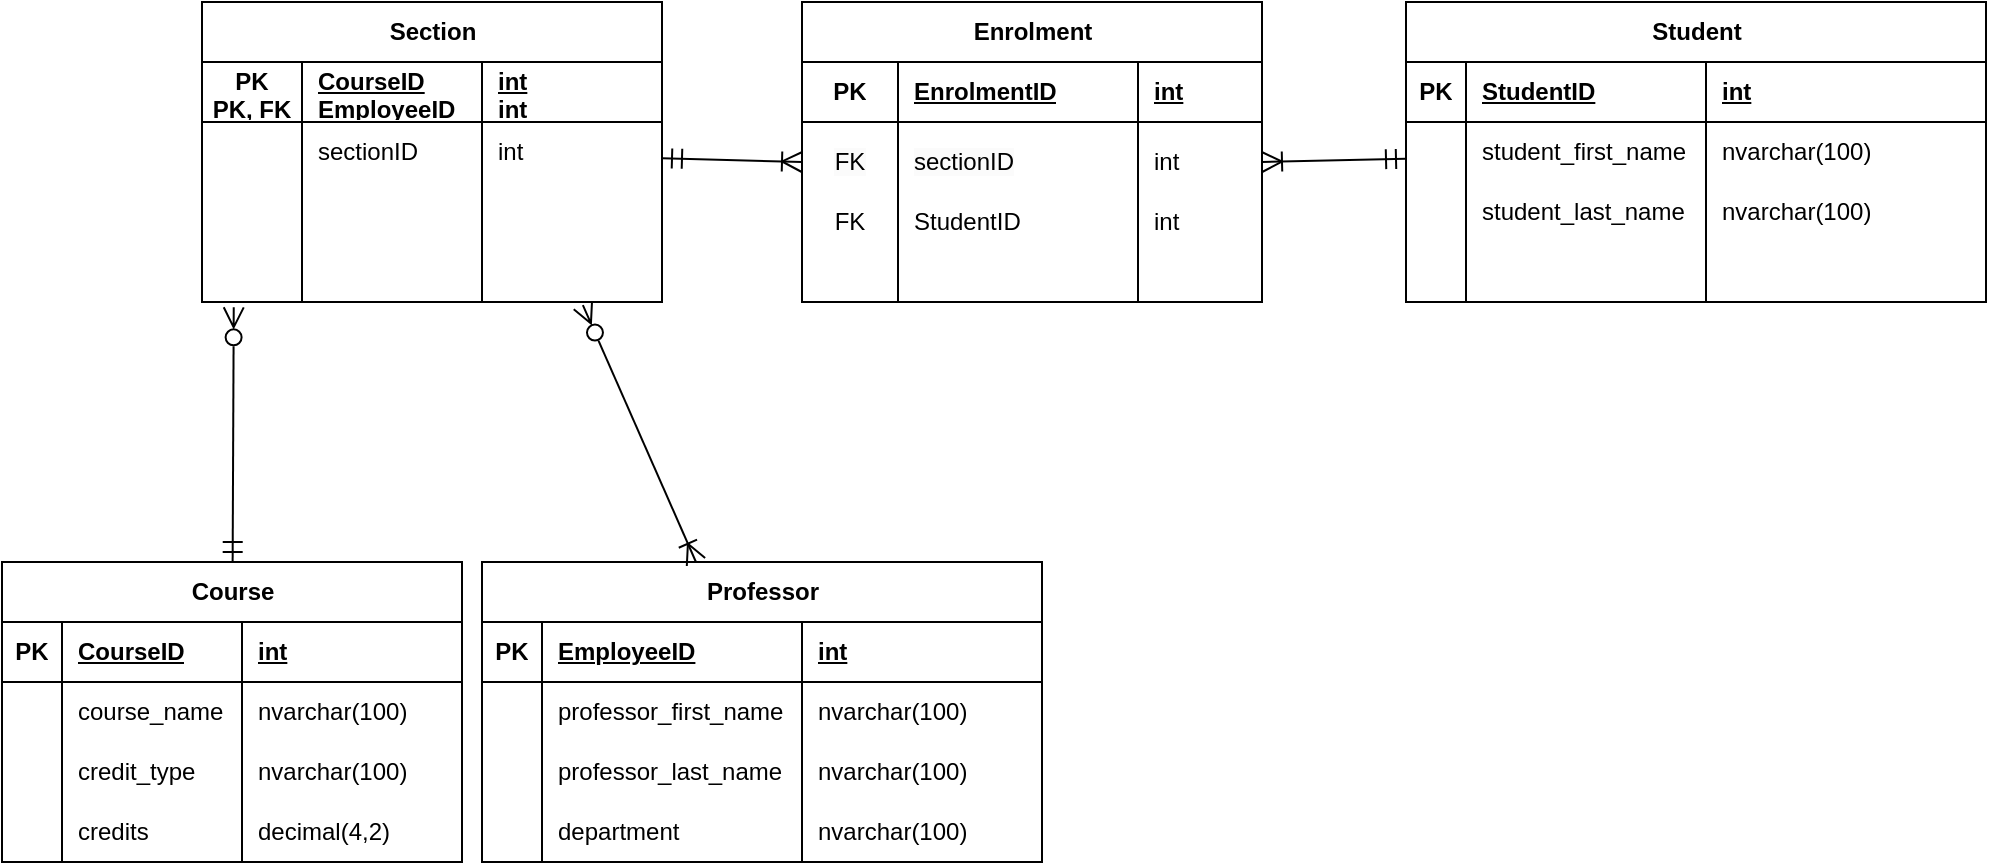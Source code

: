 <mxfile version="26.0.6" pages="3">
  <diagram name="3NF" id="929967ad-93f9-6ef4-fab6-5d389245f69c">
    <mxGraphModel dx="499" dy="846" grid="1" gridSize="10" guides="1" tooltips="1" connect="1" arrows="1" fold="1" page="1" pageScale="1.5" pageWidth="1169" pageHeight="826" background="none" math="0" shadow="0">
      <root>
        <mxCell id="0" style=";html=1;" />
        <mxCell id="1" style=";html=1;" parent="0" />
        <mxCell id="kubYlx1KQoyluFJHEut1-5" value="Course" style="shape=table;startSize=30;container=1;collapsible=1;childLayout=tableLayout;fixedRows=1;rowLines=0;fontStyle=1;align=center;resizeLast=1;html=1;" parent="1" vertex="1">
          <mxGeometry x="30" y="720" width="230" height="150" as="geometry" />
        </mxCell>
        <mxCell id="kubYlx1KQoyluFJHEut1-6" value="" style="shape=tableRow;horizontal=0;startSize=0;swimlaneHead=0;swimlaneBody=0;fillColor=none;collapsible=0;dropTarget=0;points=[[0,0.5],[1,0.5]];portConstraint=eastwest;top=0;left=0;right=0;bottom=1;" parent="kubYlx1KQoyluFJHEut1-5" vertex="1">
          <mxGeometry y="30" width="230" height="30" as="geometry" />
        </mxCell>
        <mxCell id="kubYlx1KQoyluFJHEut1-7" value="PK" style="shape=partialRectangle;connectable=0;fillColor=none;top=0;left=0;bottom=0;right=0;fontStyle=1;overflow=hidden;whiteSpace=wrap;html=1;" parent="kubYlx1KQoyluFJHEut1-6" vertex="1">
          <mxGeometry width="30" height="30" as="geometry">
            <mxRectangle width="30" height="30" as="alternateBounds" />
          </mxGeometry>
        </mxCell>
        <mxCell id="kubYlx1KQoyluFJHEut1-8" value="CourseID" style="shape=partialRectangle;connectable=0;fillColor=none;top=0;left=0;bottom=0;right=0;align=left;spacingLeft=6;fontStyle=5;overflow=hidden;whiteSpace=wrap;html=1;" parent="kubYlx1KQoyluFJHEut1-6" vertex="1">
          <mxGeometry x="30" width="90" height="30" as="geometry">
            <mxRectangle width="90" height="30" as="alternateBounds" />
          </mxGeometry>
        </mxCell>
        <mxCell id="kubYlx1KQoyluFJHEut1-18" value="int" style="shape=partialRectangle;connectable=0;fillColor=none;top=0;left=0;bottom=0;right=0;align=left;spacingLeft=6;fontStyle=5;overflow=hidden;whiteSpace=wrap;html=1;" parent="kubYlx1KQoyluFJHEut1-6" vertex="1">
          <mxGeometry x="120" width="110" height="30" as="geometry">
            <mxRectangle width="110" height="30" as="alternateBounds" />
          </mxGeometry>
        </mxCell>
        <mxCell id="kubYlx1KQoyluFJHEut1-9" value="" style="shape=tableRow;horizontal=0;startSize=0;swimlaneHead=0;swimlaneBody=0;fillColor=none;collapsible=0;dropTarget=0;points=[[0,0.5],[1,0.5]];portConstraint=eastwest;top=0;left=0;right=0;bottom=0;" parent="kubYlx1KQoyluFJHEut1-5" vertex="1">
          <mxGeometry y="60" width="230" height="30" as="geometry" />
        </mxCell>
        <mxCell id="kubYlx1KQoyluFJHEut1-10" value="" style="shape=partialRectangle;connectable=0;fillColor=none;top=0;left=0;bottom=0;right=0;editable=1;overflow=hidden;whiteSpace=wrap;html=1;" parent="kubYlx1KQoyluFJHEut1-9" vertex="1">
          <mxGeometry width="30" height="30" as="geometry">
            <mxRectangle width="30" height="30" as="alternateBounds" />
          </mxGeometry>
        </mxCell>
        <mxCell id="kubYlx1KQoyluFJHEut1-11" value="course_name" style="shape=partialRectangle;connectable=0;fillColor=none;top=0;left=0;bottom=0;right=0;align=left;spacingLeft=6;overflow=hidden;whiteSpace=wrap;html=1;" parent="kubYlx1KQoyluFJHEut1-9" vertex="1">
          <mxGeometry x="30" width="90" height="30" as="geometry">
            <mxRectangle width="90" height="30" as="alternateBounds" />
          </mxGeometry>
        </mxCell>
        <mxCell id="kubYlx1KQoyluFJHEut1-19" value="nvarchar(100)" style="shape=partialRectangle;connectable=0;fillColor=none;top=0;left=0;bottom=0;right=0;align=left;spacingLeft=6;overflow=hidden;whiteSpace=wrap;html=1;" parent="kubYlx1KQoyluFJHEut1-9" vertex="1">
          <mxGeometry x="120" width="110" height="30" as="geometry">
            <mxRectangle width="110" height="30" as="alternateBounds" />
          </mxGeometry>
        </mxCell>
        <mxCell id="kubYlx1KQoyluFJHEut1-12" value="" style="shape=tableRow;horizontal=0;startSize=0;swimlaneHead=0;swimlaneBody=0;fillColor=none;collapsible=0;dropTarget=0;points=[[0,0.5],[1,0.5]];portConstraint=eastwest;top=0;left=0;right=0;bottom=0;" parent="kubYlx1KQoyluFJHEut1-5" vertex="1">
          <mxGeometry y="90" width="230" height="30" as="geometry" />
        </mxCell>
        <mxCell id="kubYlx1KQoyluFJHEut1-13" value="" style="shape=partialRectangle;connectable=0;fillColor=none;top=0;left=0;bottom=0;right=0;editable=1;overflow=hidden;whiteSpace=wrap;html=1;" parent="kubYlx1KQoyluFJHEut1-12" vertex="1">
          <mxGeometry width="30" height="30" as="geometry">
            <mxRectangle width="30" height="30" as="alternateBounds" />
          </mxGeometry>
        </mxCell>
        <mxCell id="kubYlx1KQoyluFJHEut1-14" value="credit_type" style="shape=partialRectangle;connectable=0;fillColor=none;top=0;left=0;bottom=0;right=0;align=left;spacingLeft=6;overflow=hidden;whiteSpace=wrap;html=1;" parent="kubYlx1KQoyluFJHEut1-12" vertex="1">
          <mxGeometry x="30" width="90" height="30" as="geometry">
            <mxRectangle width="90" height="30" as="alternateBounds" />
          </mxGeometry>
        </mxCell>
        <mxCell id="kubYlx1KQoyluFJHEut1-20" value="nvarchar(100)" style="shape=partialRectangle;connectable=0;fillColor=none;top=0;left=0;bottom=0;right=0;align=left;spacingLeft=6;overflow=hidden;whiteSpace=wrap;html=1;" parent="kubYlx1KQoyluFJHEut1-12" vertex="1">
          <mxGeometry x="120" width="110" height="30" as="geometry">
            <mxRectangle width="110" height="30" as="alternateBounds" />
          </mxGeometry>
        </mxCell>
        <mxCell id="kubYlx1KQoyluFJHEut1-15" value="" style="shape=tableRow;horizontal=0;startSize=0;swimlaneHead=0;swimlaneBody=0;fillColor=none;collapsible=0;dropTarget=0;points=[[0,0.5],[1,0.5]];portConstraint=eastwest;top=0;left=0;right=0;bottom=0;" parent="kubYlx1KQoyluFJHEut1-5" vertex="1">
          <mxGeometry y="120" width="230" height="30" as="geometry" />
        </mxCell>
        <mxCell id="kubYlx1KQoyluFJHEut1-16" value="" style="shape=partialRectangle;connectable=0;fillColor=none;top=0;left=0;bottom=0;right=0;editable=1;overflow=hidden;whiteSpace=wrap;html=1;" parent="kubYlx1KQoyluFJHEut1-15" vertex="1">
          <mxGeometry width="30" height="30" as="geometry">
            <mxRectangle width="30" height="30" as="alternateBounds" />
          </mxGeometry>
        </mxCell>
        <mxCell id="kubYlx1KQoyluFJHEut1-17" value="credits" style="shape=partialRectangle;connectable=0;fillColor=none;top=0;left=0;bottom=0;right=0;align=left;spacingLeft=6;overflow=hidden;whiteSpace=wrap;html=1;" parent="kubYlx1KQoyluFJHEut1-15" vertex="1">
          <mxGeometry x="30" width="90" height="30" as="geometry">
            <mxRectangle width="90" height="30" as="alternateBounds" />
          </mxGeometry>
        </mxCell>
        <mxCell id="kubYlx1KQoyluFJHEut1-21" value="decimal(4,2)" style="shape=partialRectangle;connectable=0;fillColor=none;top=0;left=0;bottom=0;right=0;align=left;spacingLeft=6;overflow=hidden;whiteSpace=wrap;html=1;" parent="kubYlx1KQoyluFJHEut1-15" vertex="1">
          <mxGeometry x="120" width="110" height="30" as="geometry">
            <mxRectangle width="110" height="30" as="alternateBounds" />
          </mxGeometry>
        </mxCell>
        <mxCell id="kubYlx1KQoyluFJHEut1-96" style="edgeStyle=none;curved=1;rounded=0;orthogonalLoop=1;jettySize=auto;html=1;entryX=1;entryY=0.5;entryDx=0;entryDy=0;fontSize=12;startSize=8;endSize=8;endArrow=ERoneToMany;endFill=0;startArrow=ERmandOne;startFill=0;" parent="1" source="kubYlx1KQoyluFJHEut1-22" target="kubYlx1KQoyluFJHEut1-61" edge="1">
          <mxGeometry relative="1" as="geometry" />
        </mxCell>
        <mxCell id="kubYlx1KQoyluFJHEut1-22" value="Student" style="shape=table;startSize=30;container=1;collapsible=1;childLayout=tableLayout;fixedRows=1;rowLines=0;fontStyle=1;align=center;resizeLast=1;html=1;" parent="1" vertex="1">
          <mxGeometry x="732" y="440" width="290" height="150" as="geometry" />
        </mxCell>
        <mxCell id="kubYlx1KQoyluFJHEut1-23" value="" style="shape=tableRow;horizontal=0;startSize=0;swimlaneHead=0;swimlaneBody=0;fillColor=none;collapsible=0;dropTarget=0;points=[[0,0.5],[1,0.5]];portConstraint=eastwest;top=0;left=0;right=0;bottom=1;" parent="kubYlx1KQoyluFJHEut1-22" vertex="1">
          <mxGeometry y="30" width="290" height="30" as="geometry" />
        </mxCell>
        <mxCell id="kubYlx1KQoyluFJHEut1-24" value="PK" style="shape=partialRectangle;connectable=0;fillColor=none;top=0;left=0;bottom=0;right=0;fontStyle=1;overflow=hidden;whiteSpace=wrap;html=1;" parent="kubYlx1KQoyluFJHEut1-23" vertex="1">
          <mxGeometry width="30" height="30" as="geometry">
            <mxRectangle width="30" height="30" as="alternateBounds" />
          </mxGeometry>
        </mxCell>
        <mxCell id="kubYlx1KQoyluFJHEut1-25" value="StudentID" style="shape=partialRectangle;connectable=0;fillColor=none;top=0;left=0;bottom=0;right=0;align=left;spacingLeft=6;fontStyle=5;overflow=hidden;whiteSpace=wrap;html=1;" parent="kubYlx1KQoyluFJHEut1-23" vertex="1">
          <mxGeometry x="30" width="120" height="30" as="geometry">
            <mxRectangle width="120" height="30" as="alternateBounds" />
          </mxGeometry>
        </mxCell>
        <mxCell id="kubYlx1KQoyluFJHEut1-26" value="int" style="shape=partialRectangle;connectable=0;fillColor=none;top=0;left=0;bottom=0;right=0;align=left;spacingLeft=6;fontStyle=5;overflow=hidden;whiteSpace=wrap;html=1;" parent="kubYlx1KQoyluFJHEut1-23" vertex="1">
          <mxGeometry x="150" width="140" height="30" as="geometry">
            <mxRectangle width="140" height="30" as="alternateBounds" />
          </mxGeometry>
        </mxCell>
        <mxCell id="kubYlx1KQoyluFJHEut1-27" value="" style="shape=tableRow;horizontal=0;startSize=0;swimlaneHead=0;swimlaneBody=0;fillColor=none;collapsible=0;dropTarget=0;points=[[0,0.5],[1,0.5]];portConstraint=eastwest;top=0;left=0;right=0;bottom=0;" parent="kubYlx1KQoyluFJHEut1-22" vertex="1">
          <mxGeometry y="60" width="290" height="30" as="geometry" />
        </mxCell>
        <mxCell id="kubYlx1KQoyluFJHEut1-28" value="" style="shape=partialRectangle;connectable=0;fillColor=none;top=0;left=0;bottom=0;right=0;editable=1;overflow=hidden;whiteSpace=wrap;html=1;" parent="kubYlx1KQoyluFJHEut1-27" vertex="1">
          <mxGeometry width="30" height="30" as="geometry">
            <mxRectangle width="30" height="30" as="alternateBounds" />
          </mxGeometry>
        </mxCell>
        <mxCell id="kubYlx1KQoyluFJHEut1-29" value="student_first_name" style="shape=partialRectangle;connectable=0;fillColor=none;top=0;left=0;bottom=0;right=0;align=left;spacingLeft=6;overflow=hidden;whiteSpace=wrap;html=1;" parent="kubYlx1KQoyluFJHEut1-27" vertex="1">
          <mxGeometry x="30" width="120" height="30" as="geometry">
            <mxRectangle width="120" height="30" as="alternateBounds" />
          </mxGeometry>
        </mxCell>
        <mxCell id="kubYlx1KQoyluFJHEut1-30" value="nvarchar(100)" style="shape=partialRectangle;connectable=0;fillColor=none;top=0;left=0;bottom=0;right=0;align=left;spacingLeft=6;overflow=hidden;whiteSpace=wrap;html=1;" parent="kubYlx1KQoyluFJHEut1-27" vertex="1">
          <mxGeometry x="150" width="140" height="30" as="geometry">
            <mxRectangle width="140" height="30" as="alternateBounds" />
          </mxGeometry>
        </mxCell>
        <mxCell id="kubYlx1KQoyluFJHEut1-31" value="" style="shape=tableRow;horizontal=0;startSize=0;swimlaneHead=0;swimlaneBody=0;fillColor=none;collapsible=0;dropTarget=0;points=[[0,0.5],[1,0.5]];portConstraint=eastwest;top=0;left=0;right=0;bottom=0;" parent="kubYlx1KQoyluFJHEut1-22" vertex="1">
          <mxGeometry y="90" width="290" height="30" as="geometry" />
        </mxCell>
        <mxCell id="kubYlx1KQoyluFJHEut1-32" value="" style="shape=partialRectangle;connectable=0;fillColor=none;top=0;left=0;bottom=0;right=0;editable=1;overflow=hidden;whiteSpace=wrap;html=1;" parent="kubYlx1KQoyluFJHEut1-31" vertex="1">
          <mxGeometry width="30" height="30" as="geometry">
            <mxRectangle width="30" height="30" as="alternateBounds" />
          </mxGeometry>
        </mxCell>
        <mxCell id="kubYlx1KQoyluFJHEut1-33" value="student_last_name" style="shape=partialRectangle;connectable=0;fillColor=none;top=0;left=0;bottom=0;right=0;align=left;spacingLeft=6;overflow=hidden;whiteSpace=wrap;html=1;" parent="kubYlx1KQoyluFJHEut1-31" vertex="1">
          <mxGeometry x="30" width="120" height="30" as="geometry">
            <mxRectangle width="120" height="30" as="alternateBounds" />
          </mxGeometry>
        </mxCell>
        <mxCell id="kubYlx1KQoyluFJHEut1-34" value="nvarchar(100)" style="shape=partialRectangle;connectable=0;fillColor=none;top=0;left=0;bottom=0;right=0;align=left;spacingLeft=6;overflow=hidden;whiteSpace=wrap;html=1;" parent="kubYlx1KQoyluFJHEut1-31" vertex="1">
          <mxGeometry x="150" width="140" height="30" as="geometry">
            <mxRectangle width="140" height="30" as="alternateBounds" />
          </mxGeometry>
        </mxCell>
        <mxCell id="kubYlx1KQoyluFJHEut1-35" value="" style="shape=tableRow;horizontal=0;startSize=0;swimlaneHead=0;swimlaneBody=0;fillColor=none;collapsible=0;dropTarget=0;points=[[0,0.5],[1,0.5]];portConstraint=eastwest;top=0;left=0;right=0;bottom=0;" parent="kubYlx1KQoyluFJHEut1-22" vertex="1">
          <mxGeometry y="120" width="290" height="30" as="geometry" />
        </mxCell>
        <mxCell id="kubYlx1KQoyluFJHEut1-36" value="" style="shape=partialRectangle;connectable=0;fillColor=none;top=0;left=0;bottom=0;right=0;editable=1;overflow=hidden;whiteSpace=wrap;html=1;" parent="kubYlx1KQoyluFJHEut1-35" vertex="1">
          <mxGeometry width="30" height="30" as="geometry">
            <mxRectangle width="30" height="30" as="alternateBounds" />
          </mxGeometry>
        </mxCell>
        <mxCell id="kubYlx1KQoyluFJHEut1-37" value="" style="shape=partialRectangle;connectable=0;fillColor=none;top=0;left=0;bottom=0;right=0;align=left;spacingLeft=6;overflow=hidden;whiteSpace=wrap;html=1;" parent="kubYlx1KQoyluFJHEut1-35" vertex="1">
          <mxGeometry x="30" width="120" height="30" as="geometry">
            <mxRectangle width="120" height="30" as="alternateBounds" />
          </mxGeometry>
        </mxCell>
        <mxCell id="kubYlx1KQoyluFJHEut1-38" style="shape=partialRectangle;connectable=0;fillColor=none;top=0;left=0;bottom=0;right=0;align=left;spacingLeft=6;overflow=hidden;whiteSpace=wrap;html=1;" parent="kubYlx1KQoyluFJHEut1-35" vertex="1">
          <mxGeometry x="150" width="140" height="30" as="geometry">
            <mxRectangle width="140" height="30" as="alternateBounds" />
          </mxGeometry>
        </mxCell>
        <mxCell id="kubYlx1KQoyluFJHEut1-39" value="Professor" style="shape=table;startSize=30;container=1;collapsible=1;childLayout=tableLayout;fixedRows=1;rowLines=0;fontStyle=1;align=center;resizeLast=1;html=1;" parent="1" vertex="1">
          <mxGeometry x="270" y="720" width="280" height="150" as="geometry" />
        </mxCell>
        <mxCell id="kubYlx1KQoyluFJHEut1-40" value="" style="shape=tableRow;horizontal=0;startSize=0;swimlaneHead=0;swimlaneBody=0;fillColor=none;collapsible=0;dropTarget=0;points=[[0,0.5],[1,0.5]];portConstraint=eastwest;top=0;left=0;right=0;bottom=1;" parent="kubYlx1KQoyluFJHEut1-39" vertex="1">
          <mxGeometry y="30" width="280" height="30" as="geometry" />
        </mxCell>
        <mxCell id="kubYlx1KQoyluFJHEut1-41" value="PK" style="shape=partialRectangle;connectable=0;fillColor=none;top=0;left=0;bottom=0;right=0;fontStyle=1;overflow=hidden;whiteSpace=wrap;html=1;" parent="kubYlx1KQoyluFJHEut1-40" vertex="1">
          <mxGeometry width="30" height="30" as="geometry">
            <mxRectangle width="30" height="30" as="alternateBounds" />
          </mxGeometry>
        </mxCell>
        <mxCell id="kubYlx1KQoyluFJHEut1-42" value="EmployeeID" style="shape=partialRectangle;connectable=0;fillColor=none;top=0;left=0;bottom=0;right=0;align=left;spacingLeft=6;fontStyle=5;overflow=hidden;whiteSpace=wrap;html=1;" parent="kubYlx1KQoyluFJHEut1-40" vertex="1">
          <mxGeometry x="30" width="130" height="30" as="geometry">
            <mxRectangle width="130" height="30" as="alternateBounds" />
          </mxGeometry>
        </mxCell>
        <mxCell id="kubYlx1KQoyluFJHEut1-43" value="int" style="shape=partialRectangle;connectable=0;fillColor=none;top=0;left=0;bottom=0;right=0;align=left;spacingLeft=6;fontStyle=5;overflow=hidden;whiteSpace=wrap;html=1;" parent="kubYlx1KQoyluFJHEut1-40" vertex="1">
          <mxGeometry x="160" width="120" height="30" as="geometry">
            <mxRectangle width="120" height="30" as="alternateBounds" />
          </mxGeometry>
        </mxCell>
        <mxCell id="kubYlx1KQoyluFJHEut1-44" value="" style="shape=tableRow;horizontal=0;startSize=0;swimlaneHead=0;swimlaneBody=0;fillColor=none;collapsible=0;dropTarget=0;points=[[0,0.5],[1,0.5]];portConstraint=eastwest;top=0;left=0;right=0;bottom=0;" parent="kubYlx1KQoyluFJHEut1-39" vertex="1">
          <mxGeometry y="60" width="280" height="30" as="geometry" />
        </mxCell>
        <mxCell id="kubYlx1KQoyluFJHEut1-45" value="" style="shape=partialRectangle;connectable=0;fillColor=none;top=0;left=0;bottom=0;right=0;editable=1;overflow=hidden;whiteSpace=wrap;html=1;" parent="kubYlx1KQoyluFJHEut1-44" vertex="1">
          <mxGeometry width="30" height="30" as="geometry">
            <mxRectangle width="30" height="30" as="alternateBounds" />
          </mxGeometry>
        </mxCell>
        <mxCell id="kubYlx1KQoyluFJHEut1-46" value="professor_first_name" style="shape=partialRectangle;connectable=0;fillColor=none;top=0;left=0;bottom=0;right=0;align=left;spacingLeft=6;overflow=hidden;whiteSpace=wrap;html=1;" parent="kubYlx1KQoyluFJHEut1-44" vertex="1">
          <mxGeometry x="30" width="130" height="30" as="geometry">
            <mxRectangle width="130" height="30" as="alternateBounds" />
          </mxGeometry>
        </mxCell>
        <mxCell id="kubYlx1KQoyluFJHEut1-47" value="nvarchar(100)" style="shape=partialRectangle;connectable=0;fillColor=none;top=0;left=0;bottom=0;right=0;align=left;spacingLeft=6;overflow=hidden;whiteSpace=wrap;html=1;" parent="kubYlx1KQoyluFJHEut1-44" vertex="1">
          <mxGeometry x="160" width="120" height="30" as="geometry">
            <mxRectangle width="120" height="30" as="alternateBounds" />
          </mxGeometry>
        </mxCell>
        <mxCell id="kubYlx1KQoyluFJHEut1-48" value="" style="shape=tableRow;horizontal=0;startSize=0;swimlaneHead=0;swimlaneBody=0;fillColor=none;collapsible=0;dropTarget=0;points=[[0,0.5],[1,0.5]];portConstraint=eastwest;top=0;left=0;right=0;bottom=0;" parent="kubYlx1KQoyluFJHEut1-39" vertex="1">
          <mxGeometry y="90" width="280" height="30" as="geometry" />
        </mxCell>
        <mxCell id="kubYlx1KQoyluFJHEut1-49" value="" style="shape=partialRectangle;connectable=0;fillColor=none;top=0;left=0;bottom=0;right=0;editable=1;overflow=hidden;whiteSpace=wrap;html=1;" parent="kubYlx1KQoyluFJHEut1-48" vertex="1">
          <mxGeometry width="30" height="30" as="geometry">
            <mxRectangle width="30" height="30" as="alternateBounds" />
          </mxGeometry>
        </mxCell>
        <mxCell id="kubYlx1KQoyluFJHEut1-50" value="professor_last_name&lt;span style=&quot;white-space: pre;&quot;&gt;&#x9;&lt;/span&gt;nvarchar(100)" style="shape=partialRectangle;connectable=0;fillColor=none;top=0;left=0;bottom=0;right=0;align=left;spacingLeft=6;overflow=hidden;whiteSpace=wrap;html=1;" parent="kubYlx1KQoyluFJHEut1-48" vertex="1">
          <mxGeometry x="30" width="130" height="30" as="geometry">
            <mxRectangle width="130" height="30" as="alternateBounds" />
          </mxGeometry>
        </mxCell>
        <mxCell id="kubYlx1KQoyluFJHEut1-51" value="nvarchar(100)" style="shape=partialRectangle;connectable=0;fillColor=none;top=0;left=0;bottom=0;right=0;align=left;spacingLeft=6;overflow=hidden;whiteSpace=wrap;html=1;" parent="kubYlx1KQoyluFJHEut1-48" vertex="1">
          <mxGeometry x="160" width="120" height="30" as="geometry">
            <mxRectangle width="120" height="30" as="alternateBounds" />
          </mxGeometry>
        </mxCell>
        <mxCell id="kubYlx1KQoyluFJHEut1-52" value="" style="shape=tableRow;horizontal=0;startSize=0;swimlaneHead=0;swimlaneBody=0;fillColor=none;collapsible=0;dropTarget=0;points=[[0,0.5],[1,0.5]];portConstraint=eastwest;top=0;left=0;right=0;bottom=0;" parent="kubYlx1KQoyluFJHEut1-39" vertex="1">
          <mxGeometry y="120" width="280" height="30" as="geometry" />
        </mxCell>
        <mxCell id="kubYlx1KQoyluFJHEut1-53" value="" style="shape=partialRectangle;connectable=0;fillColor=none;top=0;left=0;bottom=0;right=0;editable=1;overflow=hidden;whiteSpace=wrap;html=1;" parent="kubYlx1KQoyluFJHEut1-52" vertex="1">
          <mxGeometry width="30" height="30" as="geometry">
            <mxRectangle width="30" height="30" as="alternateBounds" />
          </mxGeometry>
        </mxCell>
        <mxCell id="kubYlx1KQoyluFJHEut1-54" value="department" style="shape=partialRectangle;connectable=0;fillColor=none;top=0;left=0;bottom=0;right=0;align=left;spacingLeft=6;overflow=hidden;whiteSpace=wrap;html=1;" parent="kubYlx1KQoyluFJHEut1-52" vertex="1">
          <mxGeometry x="30" width="130" height="30" as="geometry">
            <mxRectangle width="130" height="30" as="alternateBounds" />
          </mxGeometry>
        </mxCell>
        <mxCell id="kubYlx1KQoyluFJHEut1-55" value="nvarchar(100)" style="shape=partialRectangle;connectable=0;fillColor=none;top=0;left=0;bottom=0;right=0;align=left;spacingLeft=6;overflow=hidden;whiteSpace=wrap;html=1;" parent="kubYlx1KQoyluFJHEut1-52" vertex="1">
          <mxGeometry x="160" width="120" height="30" as="geometry">
            <mxRectangle width="120" height="30" as="alternateBounds" />
          </mxGeometry>
        </mxCell>
        <mxCell id="kubYlx1KQoyluFJHEut1-56" value="Enrolment" style="shape=table;startSize=30;container=1;collapsible=1;childLayout=tableLayout;fixedRows=1;rowLines=0;fontStyle=1;align=center;resizeLast=1;html=1;" parent="1" vertex="1">
          <mxGeometry x="430" y="440" width="230" height="150" as="geometry">
            <mxRectangle x="40" y="540" width="100" height="30" as="alternateBounds" />
          </mxGeometry>
        </mxCell>
        <mxCell id="kubYlx1KQoyluFJHEut1-57" value="" style="shape=tableRow;horizontal=0;startSize=0;swimlaneHead=0;swimlaneBody=0;fillColor=none;collapsible=0;dropTarget=0;points=[[0,0.5],[1,0.5]];portConstraint=eastwest;top=0;left=0;right=0;bottom=1;" parent="kubYlx1KQoyluFJHEut1-56" vertex="1">
          <mxGeometry y="30" width="230" height="30" as="geometry" />
        </mxCell>
        <mxCell id="kubYlx1KQoyluFJHEut1-58" value="PK" style="shape=partialRectangle;connectable=0;fillColor=none;top=0;left=0;bottom=0;right=0;fontStyle=1;overflow=hidden;whiteSpace=wrap;html=1;" parent="kubYlx1KQoyluFJHEut1-57" vertex="1">
          <mxGeometry width="48" height="30" as="geometry">
            <mxRectangle width="48" height="30" as="alternateBounds" />
          </mxGeometry>
        </mxCell>
        <mxCell id="kubYlx1KQoyluFJHEut1-59" value="EnrolmentID" style="shape=partialRectangle;connectable=0;fillColor=none;top=0;left=0;bottom=0;right=0;align=left;spacingLeft=6;fontStyle=5;overflow=hidden;whiteSpace=wrap;html=1;" parent="kubYlx1KQoyluFJHEut1-57" vertex="1">
          <mxGeometry x="48" width="120" height="30" as="geometry">
            <mxRectangle width="120" height="30" as="alternateBounds" />
          </mxGeometry>
        </mxCell>
        <mxCell id="kubYlx1KQoyluFJHEut1-60" value="int" style="shape=partialRectangle;connectable=0;fillColor=none;top=0;left=0;bottom=0;right=0;align=left;spacingLeft=6;fontStyle=5;overflow=hidden;whiteSpace=wrap;html=1;" parent="kubYlx1KQoyluFJHEut1-57" vertex="1">
          <mxGeometry x="168" width="62" height="30" as="geometry">
            <mxRectangle width="62" height="30" as="alternateBounds" />
          </mxGeometry>
        </mxCell>
        <mxCell id="kubYlx1KQoyluFJHEut1-61" value="" style="shape=tableRow;horizontal=0;startSize=0;swimlaneHead=0;swimlaneBody=0;fillColor=none;collapsible=0;dropTarget=0;points=[[0,0.5],[1,0.5]];portConstraint=eastwest;top=0;left=0;right=0;bottom=0;" parent="kubYlx1KQoyluFJHEut1-56" vertex="1">
          <mxGeometry y="60" width="230" height="40" as="geometry" />
        </mxCell>
        <mxCell id="kubYlx1KQoyluFJHEut1-62" value="&lt;span style=&quot;color: rgb(0, 0, 0); font-family: Helvetica; font-size: 12px; font-style: normal; font-variant-ligatures: normal; font-variant-caps: normal; font-weight: 400; letter-spacing: normal; orphans: 2; text-align: center; text-indent: 0px; text-transform: none; widows: 2; word-spacing: 0px; -webkit-text-stroke-width: 0px; white-space: normal; background-color: rgb(251, 251, 251); text-decoration-thickness: initial; text-decoration-style: initial; text-decoration-color: initial; float: none; display: inline !important;&quot;&gt;FK&lt;/span&gt;" style="shape=partialRectangle;connectable=0;fillColor=none;top=0;left=0;bottom=0;right=0;editable=1;overflow=hidden;whiteSpace=wrap;html=1;" parent="kubYlx1KQoyluFJHEut1-61" vertex="1">
          <mxGeometry width="48" height="40" as="geometry">
            <mxRectangle width="48" height="40" as="alternateBounds" />
          </mxGeometry>
        </mxCell>
        <mxCell id="kubYlx1KQoyluFJHEut1-63" value="&lt;span style=&quot;color: rgb(0, 0, 0); font-family: Helvetica; font-size: 12px; font-style: normal; font-variant-ligatures: normal; font-variant-caps: normal; font-weight: 400; letter-spacing: normal; orphans: 2; text-align: left; text-indent: 0px; text-transform: none; widows: 2; word-spacing: 0px; -webkit-text-stroke-width: 0px; white-space: normal; background-color: rgb(251, 251, 251); text-decoration-thickness: initial; text-decoration-style: initial; text-decoration-color: initial; float: none; display: inline !important;&quot;&gt;sectionID&lt;/span&gt;" style="shape=partialRectangle;connectable=0;fillColor=none;top=0;left=0;bottom=0;right=0;align=left;spacingLeft=6;overflow=hidden;whiteSpace=wrap;html=1;" parent="kubYlx1KQoyluFJHEut1-61" vertex="1">
          <mxGeometry x="48" width="120" height="40" as="geometry">
            <mxRectangle width="120" height="40" as="alternateBounds" />
          </mxGeometry>
        </mxCell>
        <mxCell id="kubYlx1KQoyluFJHEut1-64" value="int" style="shape=partialRectangle;connectable=0;fillColor=none;top=0;left=0;bottom=0;right=0;align=left;spacingLeft=6;overflow=hidden;whiteSpace=wrap;html=1;" parent="kubYlx1KQoyluFJHEut1-61" vertex="1">
          <mxGeometry x="168" width="62" height="40" as="geometry">
            <mxRectangle width="62" height="40" as="alternateBounds" />
          </mxGeometry>
        </mxCell>
        <mxCell id="kubYlx1KQoyluFJHEut1-65" value="" style="shape=tableRow;horizontal=0;startSize=0;swimlaneHead=0;swimlaneBody=0;fillColor=none;collapsible=0;dropTarget=0;points=[[0,0.5],[1,0.5]];portConstraint=eastwest;top=0;left=0;right=0;bottom=0;" parent="kubYlx1KQoyluFJHEut1-56" vertex="1">
          <mxGeometry y="100" width="230" height="20" as="geometry" />
        </mxCell>
        <mxCell id="kubYlx1KQoyluFJHEut1-66" value="FK" style="shape=partialRectangle;connectable=0;fillColor=none;top=0;left=0;bottom=0;right=0;editable=1;overflow=hidden;whiteSpace=wrap;html=1;" parent="kubYlx1KQoyluFJHEut1-65" vertex="1">
          <mxGeometry width="48" height="20" as="geometry">
            <mxRectangle width="48" height="20" as="alternateBounds" />
          </mxGeometry>
        </mxCell>
        <mxCell id="kubYlx1KQoyluFJHEut1-67" value="StudentID" style="shape=partialRectangle;connectable=0;fillColor=none;top=0;left=0;bottom=0;right=0;align=left;spacingLeft=6;overflow=hidden;whiteSpace=wrap;html=1;" parent="kubYlx1KQoyluFJHEut1-65" vertex="1">
          <mxGeometry x="48" width="120" height="20" as="geometry">
            <mxRectangle width="120" height="20" as="alternateBounds" />
          </mxGeometry>
        </mxCell>
        <mxCell id="kubYlx1KQoyluFJHEut1-68" value="int" style="shape=partialRectangle;connectable=0;fillColor=none;top=0;left=0;bottom=0;right=0;align=left;spacingLeft=6;overflow=hidden;whiteSpace=wrap;html=1;" parent="kubYlx1KQoyluFJHEut1-65" vertex="1">
          <mxGeometry x="168" width="62" height="20" as="geometry">
            <mxRectangle width="62" height="20" as="alternateBounds" />
          </mxGeometry>
        </mxCell>
        <mxCell id="kubYlx1KQoyluFJHEut1-69" value="" style="shape=tableRow;horizontal=0;startSize=0;swimlaneHead=0;swimlaneBody=0;fillColor=none;collapsible=0;dropTarget=0;points=[[0,0.5],[1,0.5]];portConstraint=eastwest;top=0;left=0;right=0;bottom=0;" parent="kubYlx1KQoyluFJHEut1-56" vertex="1">
          <mxGeometry y="120" width="230" height="30" as="geometry" />
        </mxCell>
        <mxCell id="kubYlx1KQoyluFJHEut1-70" value="" style="shape=partialRectangle;connectable=0;fillColor=none;top=0;left=0;bottom=0;right=0;editable=1;overflow=hidden;whiteSpace=wrap;html=1;" parent="kubYlx1KQoyluFJHEut1-69" vertex="1">
          <mxGeometry width="48" height="30" as="geometry">
            <mxRectangle width="48" height="30" as="alternateBounds" />
          </mxGeometry>
        </mxCell>
        <mxCell id="kubYlx1KQoyluFJHEut1-71" value="" style="shape=partialRectangle;connectable=0;fillColor=none;top=0;left=0;bottom=0;right=0;align=left;spacingLeft=6;overflow=hidden;whiteSpace=wrap;html=1;" parent="kubYlx1KQoyluFJHEut1-69" vertex="1">
          <mxGeometry x="48" width="120" height="30" as="geometry">
            <mxRectangle width="120" height="30" as="alternateBounds" />
          </mxGeometry>
        </mxCell>
        <mxCell id="kubYlx1KQoyluFJHEut1-72" style="shape=partialRectangle;connectable=0;fillColor=none;top=0;left=0;bottom=0;right=0;align=left;spacingLeft=6;overflow=hidden;whiteSpace=wrap;html=1;" parent="kubYlx1KQoyluFJHEut1-69" vertex="1">
          <mxGeometry x="168" width="62" height="30" as="geometry">
            <mxRectangle width="62" height="30" as="alternateBounds" />
          </mxGeometry>
        </mxCell>
        <mxCell id="kubYlx1KQoyluFJHEut1-73" value="Section" style="shape=table;startSize=30;container=1;collapsible=1;childLayout=tableLayout;fixedRows=1;rowLines=0;fontStyle=1;align=center;resizeLast=1;html=1;" parent="1" vertex="1">
          <mxGeometry x="130" y="440" width="230" height="150" as="geometry" />
        </mxCell>
        <mxCell id="kubYlx1KQoyluFJHEut1-74" value="" style="shape=tableRow;horizontal=0;startSize=0;swimlaneHead=0;swimlaneBody=0;fillColor=none;collapsible=0;dropTarget=0;points=[[0,0.5],[1,0.5]];portConstraint=eastwest;top=0;left=0;right=0;bottom=1;" parent="kubYlx1KQoyluFJHEut1-73" vertex="1">
          <mxGeometry y="30" width="230" height="30" as="geometry" />
        </mxCell>
        <mxCell id="kubYlx1KQoyluFJHEut1-75" value="PK&lt;div&gt;PK, FK&lt;/div&gt;" style="shape=partialRectangle;connectable=0;fillColor=none;top=0;left=0;bottom=0;right=0;fontStyle=1;overflow=hidden;whiteSpace=wrap;html=1;" parent="kubYlx1KQoyluFJHEut1-74" vertex="1">
          <mxGeometry width="50.0" height="30" as="geometry">
            <mxRectangle width="50.0" height="30" as="alternateBounds" />
          </mxGeometry>
        </mxCell>
        <mxCell id="kubYlx1KQoyluFJHEut1-76" value="CourseID&lt;br&gt;&lt;div&gt;EmployeeID&lt;/div&gt;" style="shape=partialRectangle;connectable=0;fillColor=none;top=0;left=0;bottom=0;right=0;align=left;spacingLeft=6;fontStyle=5;overflow=hidden;whiteSpace=wrap;html=1;" parent="kubYlx1KQoyluFJHEut1-74" vertex="1">
          <mxGeometry x="50.0" width="90.0" height="30" as="geometry">
            <mxRectangle width="90.0" height="30" as="alternateBounds" />
          </mxGeometry>
        </mxCell>
        <mxCell id="kubYlx1KQoyluFJHEut1-77" value="int&lt;div&gt;int&lt;/div&gt;" style="shape=partialRectangle;connectable=0;fillColor=none;top=0;left=0;bottom=0;right=0;align=left;spacingLeft=6;fontStyle=5;overflow=hidden;whiteSpace=wrap;html=1;" parent="kubYlx1KQoyluFJHEut1-74" vertex="1">
          <mxGeometry x="140" width="90" height="30" as="geometry">
            <mxRectangle width="90" height="30" as="alternateBounds" />
          </mxGeometry>
        </mxCell>
        <mxCell id="kubYlx1KQoyluFJHEut1-78" value="" style="shape=tableRow;horizontal=0;startSize=0;swimlaneHead=0;swimlaneBody=0;fillColor=none;collapsible=0;dropTarget=0;points=[[0,0.5],[1,0.5]];portConstraint=eastwest;top=0;left=0;right=0;bottom=0;" parent="kubYlx1KQoyluFJHEut1-73" vertex="1">
          <mxGeometry y="60" width="230" height="30" as="geometry" />
        </mxCell>
        <mxCell id="kubYlx1KQoyluFJHEut1-79" value="" style="shape=partialRectangle;connectable=0;fillColor=none;top=0;left=0;bottom=0;right=0;editable=1;overflow=hidden;whiteSpace=wrap;html=1;" parent="kubYlx1KQoyluFJHEut1-78" vertex="1">
          <mxGeometry width="50.0" height="30" as="geometry">
            <mxRectangle width="50.0" height="30" as="alternateBounds" />
          </mxGeometry>
        </mxCell>
        <mxCell id="kubYlx1KQoyluFJHEut1-80" value="sectionID" style="shape=partialRectangle;connectable=0;fillColor=none;top=0;left=0;bottom=0;right=0;align=left;spacingLeft=6;overflow=hidden;whiteSpace=wrap;html=1;" parent="kubYlx1KQoyluFJHEut1-78" vertex="1">
          <mxGeometry x="50.0" width="90.0" height="30" as="geometry">
            <mxRectangle width="90.0" height="30" as="alternateBounds" />
          </mxGeometry>
        </mxCell>
        <mxCell id="kubYlx1KQoyluFJHEut1-81" value="int" style="shape=partialRectangle;connectable=0;fillColor=none;top=0;left=0;bottom=0;right=0;align=left;spacingLeft=6;overflow=hidden;whiteSpace=wrap;html=1;" parent="kubYlx1KQoyluFJHEut1-78" vertex="1">
          <mxGeometry x="140" width="90" height="30" as="geometry">
            <mxRectangle width="90" height="30" as="alternateBounds" />
          </mxGeometry>
        </mxCell>
        <mxCell id="kubYlx1KQoyluFJHEut1-82" value="" style="shape=tableRow;horizontal=0;startSize=0;swimlaneHead=0;swimlaneBody=0;fillColor=none;collapsible=0;dropTarget=0;points=[[0,0.5],[1,0.5]];portConstraint=eastwest;top=0;left=0;right=0;bottom=0;" parent="kubYlx1KQoyluFJHEut1-73" vertex="1">
          <mxGeometry y="90" width="230" height="30" as="geometry" />
        </mxCell>
        <mxCell id="kubYlx1KQoyluFJHEut1-83" value="" style="shape=partialRectangle;connectable=0;fillColor=none;top=0;left=0;bottom=0;right=0;editable=1;overflow=hidden;whiteSpace=wrap;html=1;" parent="kubYlx1KQoyluFJHEut1-82" vertex="1">
          <mxGeometry width="50.0" height="30" as="geometry">
            <mxRectangle width="50.0" height="30" as="alternateBounds" />
          </mxGeometry>
        </mxCell>
        <mxCell id="kubYlx1KQoyluFJHEut1-84" value="" style="shape=partialRectangle;connectable=0;fillColor=none;top=0;left=0;bottom=0;right=0;align=left;spacingLeft=6;overflow=hidden;whiteSpace=wrap;html=1;" parent="kubYlx1KQoyluFJHEut1-82" vertex="1">
          <mxGeometry x="50.0" width="90.0" height="30" as="geometry">
            <mxRectangle width="90.0" height="30" as="alternateBounds" />
          </mxGeometry>
        </mxCell>
        <mxCell id="kubYlx1KQoyluFJHEut1-85" value="" style="shape=partialRectangle;connectable=0;fillColor=none;top=0;left=0;bottom=0;right=0;align=left;spacingLeft=6;overflow=hidden;whiteSpace=wrap;html=1;" parent="kubYlx1KQoyluFJHEut1-82" vertex="1">
          <mxGeometry x="140" width="90" height="30" as="geometry">
            <mxRectangle width="90" height="30" as="alternateBounds" />
          </mxGeometry>
        </mxCell>
        <mxCell id="kubYlx1KQoyluFJHEut1-86" value="" style="shape=tableRow;horizontal=0;startSize=0;swimlaneHead=0;swimlaneBody=0;fillColor=none;collapsible=0;dropTarget=0;points=[[0,0.5],[1,0.5]];portConstraint=eastwest;top=0;left=0;right=0;bottom=0;" parent="kubYlx1KQoyluFJHEut1-73" vertex="1">
          <mxGeometry y="120" width="230" height="30" as="geometry" />
        </mxCell>
        <mxCell id="kubYlx1KQoyluFJHEut1-87" value="" style="shape=partialRectangle;connectable=0;fillColor=none;top=0;left=0;bottom=0;right=0;editable=1;overflow=hidden;whiteSpace=wrap;html=1;" parent="kubYlx1KQoyluFJHEut1-86" vertex="1">
          <mxGeometry width="50.0" height="30" as="geometry">
            <mxRectangle width="50.0" height="30" as="alternateBounds" />
          </mxGeometry>
        </mxCell>
        <mxCell id="kubYlx1KQoyluFJHEut1-88" value="" style="shape=partialRectangle;connectable=0;fillColor=none;top=0;left=0;bottom=0;right=0;align=left;spacingLeft=6;overflow=hidden;whiteSpace=wrap;html=1;" parent="kubYlx1KQoyluFJHEut1-86" vertex="1">
          <mxGeometry x="50.0" width="90.0" height="30" as="geometry">
            <mxRectangle width="90.0" height="30" as="alternateBounds" />
          </mxGeometry>
        </mxCell>
        <mxCell id="kubYlx1KQoyluFJHEut1-89" style="shape=partialRectangle;connectable=0;fillColor=none;top=0;left=0;bottom=0;right=0;align=left;spacingLeft=6;overflow=hidden;whiteSpace=wrap;html=1;" parent="kubYlx1KQoyluFJHEut1-86" vertex="1">
          <mxGeometry x="140" width="90" height="30" as="geometry">
            <mxRectangle width="90" height="30" as="alternateBounds" />
          </mxGeometry>
        </mxCell>
        <mxCell id="kubYlx1KQoyluFJHEut1-100" style="edgeStyle=none;curved=1;rounded=0;orthogonalLoop=1;jettySize=auto;html=1;entryX=0.069;entryY=1.089;entryDx=0;entryDy=0;entryPerimeter=0;fontSize=12;startSize=8;endSize=8;endArrow=ERzeroToMany;endFill=0;startArrow=ERmandOne;startFill=0;" parent="1" source="kubYlx1KQoyluFJHEut1-5" target="kubYlx1KQoyluFJHEut1-86" edge="1">
          <mxGeometry relative="1" as="geometry" />
        </mxCell>
        <mxCell id="kubYlx1KQoyluFJHEut1-101" style="edgeStyle=none;curved=1;rounded=0;orthogonalLoop=1;jettySize=auto;html=1;entryX=0.828;entryY=1.052;entryDx=0;entryDy=0;entryPerimeter=0;fontSize=12;startSize=8;endSize=8;endArrow=ERzeroToMany;endFill=0;startArrow=ERoneToMany;startFill=0;" parent="1" source="kubYlx1KQoyluFJHEut1-39" target="kubYlx1KQoyluFJHEut1-86" edge="1">
          <mxGeometry relative="1" as="geometry" />
        </mxCell>
        <mxCell id="kubYlx1KQoyluFJHEut1-102" style="edgeStyle=none;curved=1;rounded=0;orthogonalLoop=1;jettySize=auto;html=1;entryX=0;entryY=0.5;entryDx=0;entryDy=0;fontSize=12;startSize=8;endSize=8;endArrow=ERoneToMany;endFill=0;startArrow=ERmandOne;startFill=0;" parent="1" source="kubYlx1KQoyluFJHEut1-78" target="kubYlx1KQoyluFJHEut1-61" edge="1">
          <mxGeometry relative="1" as="geometry" />
        </mxCell>
      </root>
    </mxGraphModel>
  </diagram>
  <diagram id="AtfiktD4Kaz6zgZYEy7A" name="2NF">
    <mxGraphModel dx="2449" dy="737" grid="0" gridSize="10" guides="1" tooltips="1" connect="1" arrows="1" fold="1" page="0" pageScale="1" pageWidth="850" pageHeight="1100" math="0" shadow="0">
      <root>
        <mxCell id="0" />
        <mxCell id="1" parent="0" />
        <mxCell id="NOU5Cpk-N66hrAEzX6YS-91" style="edgeStyle=orthogonalEdgeStyle;rounded=0;orthogonalLoop=1;jettySize=auto;html=1;entryX=0;entryY=0.5;entryDx=0;entryDy=0;fontSize=12;startSize=8;endSize=8;endArrow=ERoneToMany;endFill=0;startArrow=ERoneToMany;startFill=0;" edge="1" parent="1" source="NOU5Cpk-N66hrAEzX6YS-1" target="NOU5Cpk-N66hrAEzX6YS-58">
          <mxGeometry relative="1" as="geometry" />
        </mxCell>
        <mxCell id="NOU5Cpk-N66hrAEzX6YS-1" value="Course" style="shape=table;startSize=30;container=1;collapsible=1;childLayout=tableLayout;fixedRows=1;rowLines=0;fontStyle=1;align=center;resizeLast=1;html=1;" vertex="1" parent="1">
          <mxGeometry x="271" y="685" width="230" height="150" as="geometry" />
        </mxCell>
        <mxCell id="NOU5Cpk-N66hrAEzX6YS-2" value="" style="shape=tableRow;horizontal=0;startSize=0;swimlaneHead=0;swimlaneBody=0;fillColor=none;collapsible=0;dropTarget=0;points=[[0,0.5],[1,0.5]];portConstraint=eastwest;top=0;left=0;right=0;bottom=1;" vertex="1" parent="NOU5Cpk-N66hrAEzX6YS-1">
          <mxGeometry y="30" width="230" height="30" as="geometry" />
        </mxCell>
        <mxCell id="NOU5Cpk-N66hrAEzX6YS-3" value="PK" style="shape=partialRectangle;connectable=0;fillColor=none;top=0;left=0;bottom=0;right=0;fontStyle=1;overflow=hidden;whiteSpace=wrap;html=1;" vertex="1" parent="NOU5Cpk-N66hrAEzX6YS-2">
          <mxGeometry width="30" height="30" as="geometry">
            <mxRectangle width="30" height="30" as="alternateBounds" />
          </mxGeometry>
        </mxCell>
        <mxCell id="NOU5Cpk-N66hrAEzX6YS-4" value="CourseID" style="shape=partialRectangle;connectable=0;fillColor=none;top=0;left=0;bottom=0;right=0;align=left;spacingLeft=6;fontStyle=5;overflow=hidden;whiteSpace=wrap;html=1;" vertex="1" parent="NOU5Cpk-N66hrAEzX6YS-2">
          <mxGeometry x="30" width="90" height="30" as="geometry">
            <mxRectangle width="90" height="30" as="alternateBounds" />
          </mxGeometry>
        </mxCell>
        <mxCell id="NOU5Cpk-N66hrAEzX6YS-5" value="int" style="shape=partialRectangle;connectable=0;fillColor=none;top=0;left=0;bottom=0;right=0;align=left;spacingLeft=6;fontStyle=5;overflow=hidden;whiteSpace=wrap;html=1;" vertex="1" parent="NOU5Cpk-N66hrAEzX6YS-2">
          <mxGeometry x="120" width="110" height="30" as="geometry">
            <mxRectangle width="110" height="30" as="alternateBounds" />
          </mxGeometry>
        </mxCell>
        <mxCell id="NOU5Cpk-N66hrAEzX6YS-6" value="" style="shape=tableRow;horizontal=0;startSize=0;swimlaneHead=0;swimlaneBody=0;fillColor=none;collapsible=0;dropTarget=0;points=[[0,0.5],[1,0.5]];portConstraint=eastwest;top=0;left=0;right=0;bottom=0;" vertex="1" parent="NOU5Cpk-N66hrAEzX6YS-1">
          <mxGeometry y="60" width="230" height="30" as="geometry" />
        </mxCell>
        <mxCell id="NOU5Cpk-N66hrAEzX6YS-7" value="" style="shape=partialRectangle;connectable=0;fillColor=none;top=0;left=0;bottom=0;right=0;editable=1;overflow=hidden;whiteSpace=wrap;html=1;" vertex="1" parent="NOU5Cpk-N66hrAEzX6YS-6">
          <mxGeometry width="30" height="30" as="geometry">
            <mxRectangle width="30" height="30" as="alternateBounds" />
          </mxGeometry>
        </mxCell>
        <mxCell id="NOU5Cpk-N66hrAEzX6YS-8" value="course_name" style="shape=partialRectangle;connectable=0;fillColor=none;top=0;left=0;bottom=0;right=0;align=left;spacingLeft=6;overflow=hidden;whiteSpace=wrap;html=1;" vertex="1" parent="NOU5Cpk-N66hrAEzX6YS-6">
          <mxGeometry x="30" width="90" height="30" as="geometry">
            <mxRectangle width="90" height="30" as="alternateBounds" />
          </mxGeometry>
        </mxCell>
        <mxCell id="NOU5Cpk-N66hrAEzX6YS-9" value="nvarchar(100)" style="shape=partialRectangle;connectable=0;fillColor=none;top=0;left=0;bottom=0;right=0;align=left;spacingLeft=6;overflow=hidden;whiteSpace=wrap;html=1;" vertex="1" parent="NOU5Cpk-N66hrAEzX6YS-6">
          <mxGeometry x="120" width="110" height="30" as="geometry">
            <mxRectangle width="110" height="30" as="alternateBounds" />
          </mxGeometry>
        </mxCell>
        <mxCell id="NOU5Cpk-N66hrAEzX6YS-10" value="" style="shape=tableRow;horizontal=0;startSize=0;swimlaneHead=0;swimlaneBody=0;fillColor=none;collapsible=0;dropTarget=0;points=[[0,0.5],[1,0.5]];portConstraint=eastwest;top=0;left=0;right=0;bottom=0;" vertex="1" parent="NOU5Cpk-N66hrAEzX6YS-1">
          <mxGeometry y="90" width="230" height="30" as="geometry" />
        </mxCell>
        <mxCell id="NOU5Cpk-N66hrAEzX6YS-11" value="" style="shape=partialRectangle;connectable=0;fillColor=none;top=0;left=0;bottom=0;right=0;editable=1;overflow=hidden;whiteSpace=wrap;html=1;" vertex="1" parent="NOU5Cpk-N66hrAEzX6YS-10">
          <mxGeometry width="30" height="30" as="geometry">
            <mxRectangle width="30" height="30" as="alternateBounds" />
          </mxGeometry>
        </mxCell>
        <mxCell id="NOU5Cpk-N66hrAEzX6YS-12" value="" style="shape=partialRectangle;connectable=0;fillColor=none;top=0;left=0;bottom=0;right=0;align=left;spacingLeft=6;overflow=hidden;whiteSpace=wrap;html=1;" vertex="1" parent="NOU5Cpk-N66hrAEzX6YS-10">
          <mxGeometry x="30" width="90" height="30" as="geometry">
            <mxRectangle width="90" height="30" as="alternateBounds" />
          </mxGeometry>
        </mxCell>
        <mxCell id="NOU5Cpk-N66hrAEzX6YS-13" value="" style="shape=partialRectangle;connectable=0;fillColor=none;top=0;left=0;bottom=0;right=0;align=left;spacingLeft=6;overflow=hidden;whiteSpace=wrap;html=1;" vertex="1" parent="NOU5Cpk-N66hrAEzX6YS-10">
          <mxGeometry x="120" width="110" height="30" as="geometry">
            <mxRectangle width="110" height="30" as="alternateBounds" />
          </mxGeometry>
        </mxCell>
        <mxCell id="NOU5Cpk-N66hrAEzX6YS-14" value="" style="shape=tableRow;horizontal=0;startSize=0;swimlaneHead=0;swimlaneBody=0;fillColor=none;collapsible=0;dropTarget=0;points=[[0,0.5],[1,0.5]];portConstraint=eastwest;top=0;left=0;right=0;bottom=0;" vertex="1" parent="NOU5Cpk-N66hrAEzX6YS-1">
          <mxGeometry y="120" width="230" height="30" as="geometry" />
        </mxCell>
        <mxCell id="NOU5Cpk-N66hrAEzX6YS-15" value="" style="shape=partialRectangle;connectable=0;fillColor=none;top=0;left=0;bottom=0;right=0;editable=1;overflow=hidden;whiteSpace=wrap;html=1;" vertex="1" parent="NOU5Cpk-N66hrAEzX6YS-14">
          <mxGeometry width="30" height="30" as="geometry">
            <mxRectangle width="30" height="30" as="alternateBounds" />
          </mxGeometry>
        </mxCell>
        <mxCell id="NOU5Cpk-N66hrAEzX6YS-16" value="" style="shape=partialRectangle;connectable=0;fillColor=none;top=0;left=0;bottom=0;right=0;align=left;spacingLeft=6;overflow=hidden;whiteSpace=wrap;html=1;" vertex="1" parent="NOU5Cpk-N66hrAEzX6YS-14">
          <mxGeometry x="30" width="90" height="30" as="geometry">
            <mxRectangle width="90" height="30" as="alternateBounds" />
          </mxGeometry>
        </mxCell>
        <mxCell id="NOU5Cpk-N66hrAEzX6YS-17" value="" style="shape=partialRectangle;connectable=0;fillColor=none;top=0;left=0;bottom=0;right=0;align=left;spacingLeft=6;overflow=hidden;whiteSpace=wrap;html=1;" vertex="1" parent="NOU5Cpk-N66hrAEzX6YS-14">
          <mxGeometry x="120" width="110" height="30" as="geometry">
            <mxRectangle width="110" height="30" as="alternateBounds" />
          </mxGeometry>
        </mxCell>
        <mxCell id="NOU5Cpk-N66hrAEzX6YS-18" style="edgeStyle=none;curved=1;rounded=0;orthogonalLoop=1;jettySize=auto;html=1;entryX=1;entryY=0.5;entryDx=0;entryDy=0;fontSize=12;startSize=8;endSize=8;endArrow=ERzeroToMany;endFill=0;startArrow=ERmandOne;startFill=0;" edge="1" parent="1" source="NOU5Cpk-N66hrAEzX6YS-19" target="NOU5Cpk-N66hrAEzX6YS-58">
          <mxGeometry relative="1" as="geometry" />
        </mxCell>
        <mxCell id="NOU5Cpk-N66hrAEzX6YS-19" value="Student" style="shape=table;startSize=30;container=1;collapsible=1;childLayout=tableLayout;fixedRows=1;rowLines=0;fontStyle=1;align=center;resizeLast=1;html=1;" vertex="1" parent="1">
          <mxGeometry x="824" y="440" width="290" height="150" as="geometry" />
        </mxCell>
        <mxCell id="NOU5Cpk-N66hrAEzX6YS-20" value="" style="shape=tableRow;horizontal=0;startSize=0;swimlaneHead=0;swimlaneBody=0;fillColor=none;collapsible=0;dropTarget=0;points=[[0,0.5],[1,0.5]];portConstraint=eastwest;top=0;left=0;right=0;bottom=1;" vertex="1" parent="NOU5Cpk-N66hrAEzX6YS-19">
          <mxGeometry y="30" width="290" height="30" as="geometry" />
        </mxCell>
        <mxCell id="NOU5Cpk-N66hrAEzX6YS-21" value="PK" style="shape=partialRectangle;connectable=0;fillColor=none;top=0;left=0;bottom=0;right=0;fontStyle=1;overflow=hidden;whiteSpace=wrap;html=1;" vertex="1" parent="NOU5Cpk-N66hrAEzX6YS-20">
          <mxGeometry width="30" height="30" as="geometry">
            <mxRectangle width="30" height="30" as="alternateBounds" />
          </mxGeometry>
        </mxCell>
        <mxCell id="NOU5Cpk-N66hrAEzX6YS-22" value="StudentID" style="shape=partialRectangle;connectable=0;fillColor=none;top=0;left=0;bottom=0;right=0;align=left;spacingLeft=6;fontStyle=5;overflow=hidden;whiteSpace=wrap;html=1;" vertex="1" parent="NOU5Cpk-N66hrAEzX6YS-20">
          <mxGeometry x="30" width="120" height="30" as="geometry">
            <mxRectangle width="120" height="30" as="alternateBounds" />
          </mxGeometry>
        </mxCell>
        <mxCell id="NOU5Cpk-N66hrAEzX6YS-23" value="int" style="shape=partialRectangle;connectable=0;fillColor=none;top=0;left=0;bottom=0;right=0;align=left;spacingLeft=6;fontStyle=5;overflow=hidden;whiteSpace=wrap;html=1;" vertex="1" parent="NOU5Cpk-N66hrAEzX6YS-20">
          <mxGeometry x="150" width="140" height="30" as="geometry">
            <mxRectangle width="140" height="30" as="alternateBounds" />
          </mxGeometry>
        </mxCell>
        <mxCell id="NOU5Cpk-N66hrAEzX6YS-24" value="" style="shape=tableRow;horizontal=0;startSize=0;swimlaneHead=0;swimlaneBody=0;fillColor=none;collapsible=0;dropTarget=0;points=[[0,0.5],[1,0.5]];portConstraint=eastwest;top=0;left=0;right=0;bottom=0;" vertex="1" parent="NOU5Cpk-N66hrAEzX6YS-19">
          <mxGeometry y="60" width="290" height="30" as="geometry" />
        </mxCell>
        <mxCell id="NOU5Cpk-N66hrAEzX6YS-25" value="" style="shape=partialRectangle;connectable=0;fillColor=none;top=0;left=0;bottom=0;right=0;editable=1;overflow=hidden;whiteSpace=wrap;html=1;" vertex="1" parent="NOU5Cpk-N66hrAEzX6YS-24">
          <mxGeometry width="30" height="30" as="geometry">
            <mxRectangle width="30" height="30" as="alternateBounds" />
          </mxGeometry>
        </mxCell>
        <mxCell id="NOU5Cpk-N66hrAEzX6YS-26" value="student_first_name" style="shape=partialRectangle;connectable=0;fillColor=none;top=0;left=0;bottom=0;right=0;align=left;spacingLeft=6;overflow=hidden;whiteSpace=wrap;html=1;" vertex="1" parent="NOU5Cpk-N66hrAEzX6YS-24">
          <mxGeometry x="30" width="120" height="30" as="geometry">
            <mxRectangle width="120" height="30" as="alternateBounds" />
          </mxGeometry>
        </mxCell>
        <mxCell id="NOU5Cpk-N66hrAEzX6YS-27" value="nvarchar(100)" style="shape=partialRectangle;connectable=0;fillColor=none;top=0;left=0;bottom=0;right=0;align=left;spacingLeft=6;overflow=hidden;whiteSpace=wrap;html=1;" vertex="1" parent="NOU5Cpk-N66hrAEzX6YS-24">
          <mxGeometry x="150" width="140" height="30" as="geometry">
            <mxRectangle width="140" height="30" as="alternateBounds" />
          </mxGeometry>
        </mxCell>
        <mxCell id="NOU5Cpk-N66hrAEzX6YS-28" value="" style="shape=tableRow;horizontal=0;startSize=0;swimlaneHead=0;swimlaneBody=0;fillColor=none;collapsible=0;dropTarget=0;points=[[0,0.5],[1,0.5]];portConstraint=eastwest;top=0;left=0;right=0;bottom=0;" vertex="1" parent="NOU5Cpk-N66hrAEzX6YS-19">
          <mxGeometry y="90" width="290" height="30" as="geometry" />
        </mxCell>
        <mxCell id="NOU5Cpk-N66hrAEzX6YS-29" value="" style="shape=partialRectangle;connectable=0;fillColor=none;top=0;left=0;bottom=0;right=0;editable=1;overflow=hidden;whiteSpace=wrap;html=1;" vertex="1" parent="NOU5Cpk-N66hrAEzX6YS-28">
          <mxGeometry width="30" height="30" as="geometry">
            <mxRectangle width="30" height="30" as="alternateBounds" />
          </mxGeometry>
        </mxCell>
        <mxCell id="NOU5Cpk-N66hrAEzX6YS-30" value="student_last_name" style="shape=partialRectangle;connectable=0;fillColor=none;top=0;left=0;bottom=0;right=0;align=left;spacingLeft=6;overflow=hidden;whiteSpace=wrap;html=1;" vertex="1" parent="NOU5Cpk-N66hrAEzX6YS-28">
          <mxGeometry x="30" width="120" height="30" as="geometry">
            <mxRectangle width="120" height="30" as="alternateBounds" />
          </mxGeometry>
        </mxCell>
        <mxCell id="NOU5Cpk-N66hrAEzX6YS-31" value="nvarchar(100)" style="shape=partialRectangle;connectable=0;fillColor=none;top=0;left=0;bottom=0;right=0;align=left;spacingLeft=6;overflow=hidden;whiteSpace=wrap;html=1;" vertex="1" parent="NOU5Cpk-N66hrAEzX6YS-28">
          <mxGeometry x="150" width="140" height="30" as="geometry">
            <mxRectangle width="140" height="30" as="alternateBounds" />
          </mxGeometry>
        </mxCell>
        <mxCell id="NOU5Cpk-N66hrAEzX6YS-32" value="" style="shape=tableRow;horizontal=0;startSize=0;swimlaneHead=0;swimlaneBody=0;fillColor=none;collapsible=0;dropTarget=0;points=[[0,0.5],[1,0.5]];portConstraint=eastwest;top=0;left=0;right=0;bottom=0;" vertex="1" parent="NOU5Cpk-N66hrAEzX6YS-19">
          <mxGeometry y="120" width="290" height="30" as="geometry" />
        </mxCell>
        <mxCell id="NOU5Cpk-N66hrAEzX6YS-33" value="" style="shape=partialRectangle;connectable=0;fillColor=none;top=0;left=0;bottom=0;right=0;editable=1;overflow=hidden;whiteSpace=wrap;html=1;" vertex="1" parent="NOU5Cpk-N66hrAEzX6YS-32">
          <mxGeometry width="30" height="30" as="geometry">
            <mxRectangle width="30" height="30" as="alternateBounds" />
          </mxGeometry>
        </mxCell>
        <mxCell id="NOU5Cpk-N66hrAEzX6YS-34" value="" style="shape=partialRectangle;connectable=0;fillColor=none;top=0;left=0;bottom=0;right=0;align=left;spacingLeft=6;overflow=hidden;whiteSpace=wrap;html=1;" vertex="1" parent="NOU5Cpk-N66hrAEzX6YS-32">
          <mxGeometry x="30" width="120" height="30" as="geometry">
            <mxRectangle width="120" height="30" as="alternateBounds" />
          </mxGeometry>
        </mxCell>
        <mxCell id="NOU5Cpk-N66hrAEzX6YS-35" style="shape=partialRectangle;connectable=0;fillColor=none;top=0;left=0;bottom=0;right=0;align=left;spacingLeft=6;overflow=hidden;whiteSpace=wrap;html=1;" vertex="1" parent="NOU5Cpk-N66hrAEzX6YS-32">
          <mxGeometry x="150" width="140" height="30" as="geometry">
            <mxRectangle width="140" height="30" as="alternateBounds" />
          </mxGeometry>
        </mxCell>
        <mxCell id="NOU5Cpk-N66hrAEzX6YS-36" value="Professor" style="shape=table;startSize=30;container=1;collapsible=1;childLayout=tableLayout;fixedRows=1;rowLines=0;fontStyle=1;align=center;resizeLast=1;html=1;" vertex="1" parent="1">
          <mxGeometry x="-1" y="440" width="280" height="150" as="geometry" />
        </mxCell>
        <mxCell id="NOU5Cpk-N66hrAEzX6YS-37" value="" style="shape=tableRow;horizontal=0;startSize=0;swimlaneHead=0;swimlaneBody=0;fillColor=none;collapsible=0;dropTarget=0;points=[[0,0.5],[1,0.5]];portConstraint=eastwest;top=0;left=0;right=0;bottom=1;" vertex="1" parent="NOU5Cpk-N66hrAEzX6YS-36">
          <mxGeometry y="30" width="280" height="30" as="geometry" />
        </mxCell>
        <mxCell id="NOU5Cpk-N66hrAEzX6YS-38" value="PK" style="shape=partialRectangle;connectable=0;fillColor=none;top=0;left=0;bottom=0;right=0;fontStyle=1;overflow=hidden;whiteSpace=wrap;html=1;" vertex="1" parent="NOU5Cpk-N66hrAEzX6YS-37">
          <mxGeometry width="30" height="30" as="geometry">
            <mxRectangle width="30" height="30" as="alternateBounds" />
          </mxGeometry>
        </mxCell>
        <mxCell id="NOU5Cpk-N66hrAEzX6YS-39" value="EmployeeID" style="shape=partialRectangle;connectable=0;fillColor=none;top=0;left=0;bottom=0;right=0;align=left;spacingLeft=6;fontStyle=5;overflow=hidden;whiteSpace=wrap;html=1;" vertex="1" parent="NOU5Cpk-N66hrAEzX6YS-37">
          <mxGeometry x="30" width="130" height="30" as="geometry">
            <mxRectangle width="130" height="30" as="alternateBounds" />
          </mxGeometry>
        </mxCell>
        <mxCell id="NOU5Cpk-N66hrAEzX6YS-40" value="int" style="shape=partialRectangle;connectable=0;fillColor=none;top=0;left=0;bottom=0;right=0;align=left;spacingLeft=6;fontStyle=5;overflow=hidden;whiteSpace=wrap;html=1;" vertex="1" parent="NOU5Cpk-N66hrAEzX6YS-37">
          <mxGeometry x="160" width="120" height="30" as="geometry">
            <mxRectangle width="120" height="30" as="alternateBounds" />
          </mxGeometry>
        </mxCell>
        <mxCell id="NOU5Cpk-N66hrAEzX6YS-41" value="" style="shape=tableRow;horizontal=0;startSize=0;swimlaneHead=0;swimlaneBody=0;fillColor=none;collapsible=0;dropTarget=0;points=[[0,0.5],[1,0.5]];portConstraint=eastwest;top=0;left=0;right=0;bottom=0;" vertex="1" parent="NOU5Cpk-N66hrAEzX6YS-36">
          <mxGeometry y="60" width="280" height="30" as="geometry" />
        </mxCell>
        <mxCell id="NOU5Cpk-N66hrAEzX6YS-42" value="" style="shape=partialRectangle;connectable=0;fillColor=none;top=0;left=0;bottom=0;right=0;editable=1;overflow=hidden;whiteSpace=wrap;html=1;" vertex="1" parent="NOU5Cpk-N66hrAEzX6YS-41">
          <mxGeometry width="30" height="30" as="geometry">
            <mxRectangle width="30" height="30" as="alternateBounds" />
          </mxGeometry>
        </mxCell>
        <mxCell id="NOU5Cpk-N66hrAEzX6YS-43" value="professor_first_name" style="shape=partialRectangle;connectable=0;fillColor=none;top=0;left=0;bottom=0;right=0;align=left;spacingLeft=6;overflow=hidden;whiteSpace=wrap;html=1;" vertex="1" parent="NOU5Cpk-N66hrAEzX6YS-41">
          <mxGeometry x="30" width="130" height="30" as="geometry">
            <mxRectangle width="130" height="30" as="alternateBounds" />
          </mxGeometry>
        </mxCell>
        <mxCell id="NOU5Cpk-N66hrAEzX6YS-44" value="nvarchar(100)" style="shape=partialRectangle;connectable=0;fillColor=none;top=0;left=0;bottom=0;right=0;align=left;spacingLeft=6;overflow=hidden;whiteSpace=wrap;html=1;" vertex="1" parent="NOU5Cpk-N66hrAEzX6YS-41">
          <mxGeometry x="160" width="120" height="30" as="geometry">
            <mxRectangle width="120" height="30" as="alternateBounds" />
          </mxGeometry>
        </mxCell>
        <mxCell id="NOU5Cpk-N66hrAEzX6YS-45" value="" style="shape=tableRow;horizontal=0;startSize=0;swimlaneHead=0;swimlaneBody=0;fillColor=none;collapsible=0;dropTarget=0;points=[[0,0.5],[1,0.5]];portConstraint=eastwest;top=0;left=0;right=0;bottom=0;" vertex="1" parent="NOU5Cpk-N66hrAEzX6YS-36">
          <mxGeometry y="90" width="280" height="30" as="geometry" />
        </mxCell>
        <mxCell id="NOU5Cpk-N66hrAEzX6YS-46" value="" style="shape=partialRectangle;connectable=0;fillColor=none;top=0;left=0;bottom=0;right=0;editable=1;overflow=hidden;whiteSpace=wrap;html=1;" vertex="1" parent="NOU5Cpk-N66hrAEzX6YS-45">
          <mxGeometry width="30" height="30" as="geometry">
            <mxRectangle width="30" height="30" as="alternateBounds" />
          </mxGeometry>
        </mxCell>
        <mxCell id="NOU5Cpk-N66hrAEzX6YS-47" value="professor_last_name&lt;span style=&quot;white-space: pre;&quot;&gt;&#x9;&lt;/span&gt;nvarchar(100)" style="shape=partialRectangle;connectable=0;fillColor=none;top=0;left=0;bottom=0;right=0;align=left;spacingLeft=6;overflow=hidden;whiteSpace=wrap;html=1;" vertex="1" parent="NOU5Cpk-N66hrAEzX6YS-45">
          <mxGeometry x="30" width="130" height="30" as="geometry">
            <mxRectangle width="130" height="30" as="alternateBounds" />
          </mxGeometry>
        </mxCell>
        <mxCell id="NOU5Cpk-N66hrAEzX6YS-48" value="nvarchar(100)" style="shape=partialRectangle;connectable=0;fillColor=none;top=0;left=0;bottom=0;right=0;align=left;spacingLeft=6;overflow=hidden;whiteSpace=wrap;html=1;" vertex="1" parent="NOU5Cpk-N66hrAEzX6YS-45">
          <mxGeometry x="160" width="120" height="30" as="geometry">
            <mxRectangle width="120" height="30" as="alternateBounds" />
          </mxGeometry>
        </mxCell>
        <mxCell id="NOU5Cpk-N66hrAEzX6YS-49" value="" style="shape=tableRow;horizontal=0;startSize=0;swimlaneHead=0;swimlaneBody=0;fillColor=none;collapsible=0;dropTarget=0;points=[[0,0.5],[1,0.5]];portConstraint=eastwest;top=0;left=0;right=0;bottom=0;" vertex="1" parent="NOU5Cpk-N66hrAEzX6YS-36">
          <mxGeometry y="120" width="280" height="30" as="geometry" />
        </mxCell>
        <mxCell id="NOU5Cpk-N66hrAEzX6YS-50" value="" style="shape=partialRectangle;connectable=0;fillColor=none;top=0;left=0;bottom=0;right=0;editable=1;overflow=hidden;whiteSpace=wrap;html=1;" vertex="1" parent="NOU5Cpk-N66hrAEzX6YS-49">
          <mxGeometry width="30" height="30" as="geometry">
            <mxRectangle width="30" height="30" as="alternateBounds" />
          </mxGeometry>
        </mxCell>
        <mxCell id="NOU5Cpk-N66hrAEzX6YS-51" value="" style="shape=partialRectangle;connectable=0;fillColor=none;top=0;left=0;bottom=0;right=0;align=left;spacingLeft=6;overflow=hidden;whiteSpace=wrap;html=1;" vertex="1" parent="NOU5Cpk-N66hrAEzX6YS-49">
          <mxGeometry x="30" width="130" height="30" as="geometry">
            <mxRectangle width="130" height="30" as="alternateBounds" />
          </mxGeometry>
        </mxCell>
        <mxCell id="NOU5Cpk-N66hrAEzX6YS-52" value="" style="shape=partialRectangle;connectable=0;fillColor=none;top=0;left=0;bottom=0;right=0;align=left;spacingLeft=6;overflow=hidden;whiteSpace=wrap;html=1;" vertex="1" parent="NOU5Cpk-N66hrAEzX6YS-49">
          <mxGeometry x="160" width="120" height="30" as="geometry">
            <mxRectangle width="120" height="30" as="alternateBounds" />
          </mxGeometry>
        </mxCell>
        <mxCell id="NOU5Cpk-N66hrAEzX6YS-53" value="Enrolment" style="shape=table;startSize=30;container=1;collapsible=1;childLayout=tableLayout;fixedRows=1;rowLines=0;fontStyle=1;align=center;resizeLast=1;html=1;" vertex="1" parent="1">
          <mxGeometry x="430" y="440" width="273.75" height="190" as="geometry">
            <mxRectangle x="40" y="540" width="100" height="30" as="alternateBounds" />
          </mxGeometry>
        </mxCell>
        <mxCell id="NOU5Cpk-N66hrAEzX6YS-54" value="" style="shape=tableRow;horizontal=0;startSize=0;swimlaneHead=0;swimlaneBody=0;fillColor=none;collapsible=0;dropTarget=0;points=[[0,0.5],[1,0.5]];portConstraint=eastwest;top=0;left=0;right=0;bottom=1;" vertex="1" parent="NOU5Cpk-N66hrAEzX6YS-53">
          <mxGeometry y="30" width="273.75" height="30" as="geometry" />
        </mxCell>
        <mxCell id="NOU5Cpk-N66hrAEzX6YS-55" value="PK" style="shape=partialRectangle;connectable=0;fillColor=none;top=0;left=0;bottom=0;right=0;fontStyle=1;overflow=hidden;whiteSpace=wrap;html=1;" vertex="1" parent="NOU5Cpk-N66hrAEzX6YS-54">
          <mxGeometry width="48" height="30" as="geometry">
            <mxRectangle width="48" height="30" as="alternateBounds" />
          </mxGeometry>
        </mxCell>
        <mxCell id="NOU5Cpk-N66hrAEzX6YS-56" value="EnrolmentID" style="shape=partialRectangle;connectable=0;fillColor=none;top=0;left=0;bottom=0;right=0;align=left;spacingLeft=6;fontStyle=5;overflow=hidden;whiteSpace=wrap;html=1;" vertex="1" parent="NOU5Cpk-N66hrAEzX6YS-54">
          <mxGeometry x="48" width="120" height="30" as="geometry">
            <mxRectangle width="120" height="30" as="alternateBounds" />
          </mxGeometry>
        </mxCell>
        <mxCell id="NOU5Cpk-N66hrAEzX6YS-57" value="int" style="shape=partialRectangle;connectable=0;fillColor=none;top=0;left=0;bottom=0;right=0;align=left;spacingLeft=6;fontStyle=5;overflow=hidden;whiteSpace=wrap;html=1;" vertex="1" parent="NOU5Cpk-N66hrAEzX6YS-54">
          <mxGeometry x="168" width="105.75" height="30" as="geometry">
            <mxRectangle width="105.75" height="30" as="alternateBounds" />
          </mxGeometry>
        </mxCell>
        <mxCell id="NOU5Cpk-N66hrAEzX6YS-58" value="" style="shape=tableRow;horizontal=0;startSize=0;swimlaneHead=0;swimlaneBody=0;fillColor=none;collapsible=0;dropTarget=0;points=[[0,0.5],[1,0.5]];portConstraint=eastwest;top=0;left=0;right=0;bottom=0;" vertex="1" parent="NOU5Cpk-N66hrAEzX6YS-53">
          <mxGeometry y="60" width="273.75" height="40" as="geometry" />
        </mxCell>
        <mxCell id="NOU5Cpk-N66hrAEzX6YS-59" value="FK" style="shape=partialRectangle;connectable=0;fillColor=none;top=0;left=0;bottom=0;right=0;editable=1;overflow=hidden;whiteSpace=wrap;html=1;" vertex="1" parent="NOU5Cpk-N66hrAEzX6YS-58">
          <mxGeometry width="48" height="40" as="geometry">
            <mxRectangle width="48" height="40" as="alternateBounds" />
          </mxGeometry>
        </mxCell>
        <mxCell id="NOU5Cpk-N66hrAEzX6YS-60" value="StudentID" style="shape=partialRectangle;connectable=0;fillColor=none;top=0;left=0;bottom=0;right=0;align=left;spacingLeft=6;overflow=hidden;whiteSpace=wrap;html=1;" vertex="1" parent="NOU5Cpk-N66hrAEzX6YS-58">
          <mxGeometry x="48" width="120" height="40" as="geometry">
            <mxRectangle width="120" height="40" as="alternateBounds" />
          </mxGeometry>
        </mxCell>
        <mxCell id="NOU5Cpk-N66hrAEzX6YS-61" value="nvarchar(100)" style="shape=partialRectangle;connectable=0;fillColor=none;top=0;left=0;bottom=0;right=0;align=left;spacingLeft=6;overflow=hidden;whiteSpace=wrap;html=1;" vertex="1" parent="NOU5Cpk-N66hrAEzX6YS-58">
          <mxGeometry x="168" width="105.75" height="40" as="geometry">
            <mxRectangle width="105.75" height="40" as="alternateBounds" />
          </mxGeometry>
        </mxCell>
        <mxCell id="NOU5Cpk-N66hrAEzX6YS-66" value="" style="shape=tableRow;horizontal=0;startSize=0;swimlaneHead=0;swimlaneBody=0;fillColor=none;collapsible=0;dropTarget=0;points=[[0,0.5],[1,0.5]];portConstraint=eastwest;top=0;left=0;right=0;bottom=0;" vertex="1" parent="NOU5Cpk-N66hrAEzX6YS-53">
          <mxGeometry y="100" width="273.75" height="30" as="geometry" />
        </mxCell>
        <mxCell id="NOU5Cpk-N66hrAEzX6YS-67" value="" style="shape=partialRectangle;connectable=0;fillColor=none;top=0;left=0;bottom=0;right=0;editable=1;overflow=hidden;whiteSpace=wrap;html=1;" vertex="1" parent="NOU5Cpk-N66hrAEzX6YS-66">
          <mxGeometry width="48" height="30" as="geometry">
            <mxRectangle width="48" height="30" as="alternateBounds" />
          </mxGeometry>
        </mxCell>
        <mxCell id="NOU5Cpk-N66hrAEzX6YS-68" value="Department" style="shape=partialRectangle;connectable=0;fillColor=none;top=0;left=0;bottom=0;right=0;align=left;spacingLeft=6;overflow=hidden;whiteSpace=wrap;html=1;" vertex="1" parent="NOU5Cpk-N66hrAEzX6YS-66">
          <mxGeometry x="48" width="120" height="30" as="geometry">
            <mxRectangle width="120" height="30" as="alternateBounds" />
          </mxGeometry>
        </mxCell>
        <mxCell id="NOU5Cpk-N66hrAEzX6YS-69" value="nvarchar(100)" style="shape=partialRectangle;connectable=0;fillColor=none;top=0;left=0;bottom=0;right=0;align=left;spacingLeft=6;overflow=hidden;whiteSpace=wrap;html=1;" vertex="1" parent="NOU5Cpk-N66hrAEzX6YS-66">
          <mxGeometry x="168" width="105.75" height="30" as="geometry">
            <mxRectangle width="105.75" height="30" as="alternateBounds" />
          </mxGeometry>
        </mxCell>
        <mxCell id="8D6iyOQLT8EaGRvAZgFc-1" style="shape=tableRow;horizontal=0;startSize=0;swimlaneHead=0;swimlaneBody=0;fillColor=none;collapsible=0;dropTarget=0;points=[[0,0.5],[1,0.5]];portConstraint=eastwest;top=0;left=0;right=0;bottom=0;" vertex="1" parent="NOU5Cpk-N66hrAEzX6YS-53">
          <mxGeometry y="130" width="273.75" height="30" as="geometry" />
        </mxCell>
        <mxCell id="8D6iyOQLT8EaGRvAZgFc-2" style="shape=partialRectangle;connectable=0;fillColor=none;top=0;left=0;bottom=0;right=0;editable=1;overflow=hidden;whiteSpace=wrap;html=1;" vertex="1" parent="8D6iyOQLT8EaGRvAZgFc-1">
          <mxGeometry width="48" height="30" as="geometry">
            <mxRectangle width="48" height="30" as="alternateBounds" />
          </mxGeometry>
        </mxCell>
        <mxCell id="8D6iyOQLT8EaGRvAZgFc-3" value="EmployeeID" style="shape=partialRectangle;connectable=0;fillColor=none;top=0;left=0;bottom=0;right=0;align=left;spacingLeft=6;overflow=hidden;whiteSpace=wrap;html=1;" vertex="1" parent="8D6iyOQLT8EaGRvAZgFc-1">
          <mxGeometry x="48" width="120" height="30" as="geometry">
            <mxRectangle width="120" height="30" as="alternateBounds" />
          </mxGeometry>
        </mxCell>
        <mxCell id="8D6iyOQLT8EaGRvAZgFc-4" value="int" style="shape=partialRectangle;connectable=0;fillColor=none;top=0;left=0;bottom=0;right=0;align=left;spacingLeft=6;overflow=hidden;whiteSpace=wrap;html=1;" vertex="1" parent="8D6iyOQLT8EaGRvAZgFc-1">
          <mxGeometry x="168" width="105.75" height="30" as="geometry">
            <mxRectangle width="105.75" height="30" as="alternateBounds" />
          </mxGeometry>
        </mxCell>
        <mxCell id="8D6iyOQLT8EaGRvAZgFc-5" style="shape=tableRow;horizontal=0;startSize=0;swimlaneHead=0;swimlaneBody=0;fillColor=none;collapsible=0;dropTarget=0;points=[[0,0.5],[1,0.5]];portConstraint=eastwest;top=0;left=0;right=0;bottom=0;" vertex="1" parent="NOU5Cpk-N66hrAEzX6YS-53">
          <mxGeometry y="160" width="273.75" height="30" as="geometry" />
        </mxCell>
        <mxCell id="8D6iyOQLT8EaGRvAZgFc-6" style="shape=partialRectangle;connectable=0;fillColor=none;top=0;left=0;bottom=0;right=0;editable=1;overflow=hidden;whiteSpace=wrap;html=1;" vertex="1" parent="8D6iyOQLT8EaGRvAZgFc-5">
          <mxGeometry width="48" height="30" as="geometry">
            <mxRectangle width="48" height="30" as="alternateBounds" />
          </mxGeometry>
        </mxCell>
        <mxCell id="8D6iyOQLT8EaGRvAZgFc-7" value="CourseID" style="shape=partialRectangle;connectable=0;fillColor=none;top=0;left=0;bottom=0;right=0;align=left;spacingLeft=6;overflow=hidden;whiteSpace=wrap;html=1;" vertex="1" parent="8D6iyOQLT8EaGRvAZgFc-5">
          <mxGeometry x="48" width="120" height="30" as="geometry">
            <mxRectangle width="120" height="30" as="alternateBounds" />
          </mxGeometry>
        </mxCell>
        <mxCell id="8D6iyOQLT8EaGRvAZgFc-8" value="int" style="shape=partialRectangle;connectable=0;fillColor=none;top=0;left=0;bottom=0;right=0;align=left;spacingLeft=6;overflow=hidden;whiteSpace=wrap;html=1;" vertex="1" parent="8D6iyOQLT8EaGRvAZgFc-5">
          <mxGeometry x="168" width="105.75" height="30" as="geometry">
            <mxRectangle width="105.75" height="30" as="alternateBounds" />
          </mxGeometry>
        </mxCell>
        <mxCell id="NOU5Cpk-N66hrAEzX6YS-90" style="edgeStyle=none;curved=1;rounded=0;orthogonalLoop=1;jettySize=auto;html=1;entryX=0;entryY=0.5;entryDx=0;entryDy=0;fontSize=12;startSize=8;endSize=8;endArrow=ERoneToMany;endFill=0;startArrow=ERoneToMany;startFill=0;" edge="1" parent="1" source="NOU5Cpk-N66hrAEzX6YS-37" target="NOU5Cpk-N66hrAEzX6YS-54">
          <mxGeometry relative="1" as="geometry" />
        </mxCell>
      </root>
    </mxGraphModel>
  </diagram>
  <diagram id="Mf1NcCdv21K9UwVYFamW" name="1NF">
    <mxGraphModel dx="74" dy="404" grid="0" gridSize="10" guides="1" tooltips="1" connect="1" arrows="1" fold="1" page="0" pageScale="1" pageWidth="850" pageHeight="1100" math="0" shadow="0">
      <root>
        <mxCell id="0" />
        <mxCell id="1" parent="0" />
        <mxCell id="stNf4ELtOhuunTiJv1CV-1" value="Enrolment" style="shape=table;startSize=30;container=1;collapsible=1;childLayout=tableLayout;fixedRows=1;rowLines=0;fontStyle=1;align=center;resizeLast=1;html=1;" vertex="1" parent="1">
          <mxGeometry x="439" y="440" width="284.75" height="231" as="geometry">
            <mxRectangle x="40" y="540" width="100" height="30" as="alternateBounds" />
          </mxGeometry>
        </mxCell>
        <mxCell id="stNf4ELtOhuunTiJv1CV-2" value="" style="shape=tableRow;horizontal=0;startSize=0;swimlaneHead=0;swimlaneBody=0;fillColor=none;collapsible=0;dropTarget=0;points=[[0,0.5],[1,0.5]];portConstraint=eastwest;top=0;left=0;right=0;bottom=1;" vertex="1" parent="stNf4ELtOhuunTiJv1CV-1">
          <mxGeometry y="30" width="284.75" height="65" as="geometry" />
        </mxCell>
        <mxCell id="stNf4ELtOhuunTiJv1CV-3" value="PK&lt;div&gt;PK&lt;/div&gt;&lt;div&gt;PK&lt;/div&gt;" style="shape=partialRectangle;connectable=0;fillColor=none;top=0;left=0;bottom=0;right=0;fontStyle=1;overflow=hidden;whiteSpace=wrap;html=1;" vertex="1" parent="stNf4ELtOhuunTiJv1CV-2">
          <mxGeometry width="48" height="65" as="geometry">
            <mxRectangle width="48" height="65" as="alternateBounds" />
          </mxGeometry>
        </mxCell>
        <mxCell id="stNf4ELtOhuunTiJv1CV-4" value="StudentID&lt;div&gt;Course&lt;/div&gt;&lt;div&gt;professor_last_name&lt;/div&gt;" style="shape=partialRectangle;connectable=0;fillColor=none;top=0;left=0;bottom=0;right=0;align=left;spacingLeft=6;fontStyle=5;overflow=hidden;whiteSpace=wrap;html=1;" vertex="1" parent="stNf4ELtOhuunTiJv1CV-2">
          <mxGeometry x="48" width="137.75" height="65" as="geometry">
            <mxRectangle width="137.75" height="65" as="alternateBounds" />
          </mxGeometry>
        </mxCell>
        <mxCell id="stNf4ELtOhuunTiJv1CV-5" value="int&lt;div&gt;nvarchar(100)&lt;/div&gt;&lt;div&gt;nvarchar(100)&lt;/div&gt;" style="shape=partialRectangle;connectable=0;fillColor=none;top=0;left=0;bottom=0;right=0;align=left;spacingLeft=6;fontStyle=5;overflow=hidden;whiteSpace=wrap;html=1;" vertex="1" parent="stNf4ELtOhuunTiJv1CV-2">
          <mxGeometry x="185.75" width="99" height="65" as="geometry">
            <mxRectangle width="99" height="65" as="alternateBounds" />
          </mxGeometry>
        </mxCell>
        <mxCell id="stNf4ELtOhuunTiJv1CV-6" value="" style="shape=tableRow;horizontal=0;startSize=0;swimlaneHead=0;swimlaneBody=0;fillColor=none;collapsible=0;dropTarget=0;points=[[0,0.5],[1,0.5]];portConstraint=eastwest;top=0;left=0;right=0;bottom=0;" vertex="1" parent="stNf4ELtOhuunTiJv1CV-1">
          <mxGeometry y="95" width="284.75" height="46" as="geometry" />
        </mxCell>
        <mxCell id="stNf4ELtOhuunTiJv1CV-7" value="" style="shape=partialRectangle;connectable=0;fillColor=none;top=0;left=0;bottom=0;right=0;editable=1;overflow=hidden;whiteSpace=wrap;html=1;" vertex="1" parent="stNf4ELtOhuunTiJv1CV-6">
          <mxGeometry width="48" height="46" as="geometry">
            <mxRectangle width="48" height="46" as="alternateBounds" />
          </mxGeometry>
        </mxCell>
        <mxCell id="stNf4ELtOhuunTiJv1CV-8" value="student_first_name" style="shape=partialRectangle;connectable=0;fillColor=none;top=0;left=0;bottom=0;right=0;align=left;spacingLeft=6;overflow=hidden;whiteSpace=wrap;html=1;" vertex="1" parent="stNf4ELtOhuunTiJv1CV-6">
          <mxGeometry x="48" width="137.75" height="46" as="geometry">
            <mxRectangle width="137.75" height="46" as="alternateBounds" />
          </mxGeometry>
        </mxCell>
        <mxCell id="stNf4ELtOhuunTiJv1CV-9" value="nvarchar(100)" style="shape=partialRectangle;connectable=0;fillColor=none;top=0;left=0;bottom=0;right=0;align=left;spacingLeft=6;overflow=hidden;whiteSpace=wrap;html=1;" vertex="1" parent="stNf4ELtOhuunTiJv1CV-6">
          <mxGeometry x="185.75" width="99" height="46" as="geometry">
            <mxRectangle width="99" height="46" as="alternateBounds" />
          </mxGeometry>
        </mxCell>
        <mxCell id="stNf4ELtOhuunTiJv1CV-10" value="" style="shape=tableRow;horizontal=0;startSize=0;swimlaneHead=0;swimlaneBody=0;fillColor=none;collapsible=0;dropTarget=0;points=[[0,0.5],[1,0.5]];portConstraint=eastwest;top=0;left=0;right=0;bottom=0;" vertex="1" parent="stNf4ELtOhuunTiJv1CV-1">
          <mxGeometry y="141" width="284.75" height="30" as="geometry" />
        </mxCell>
        <mxCell id="stNf4ELtOhuunTiJv1CV-11" value="" style="shape=partialRectangle;connectable=0;fillColor=none;top=0;left=0;bottom=0;right=0;editable=1;overflow=hidden;whiteSpace=wrap;html=1;" vertex="1" parent="stNf4ELtOhuunTiJv1CV-10">
          <mxGeometry width="48" height="30" as="geometry">
            <mxRectangle width="48" height="30" as="alternateBounds" />
          </mxGeometry>
        </mxCell>
        <mxCell id="stNf4ELtOhuunTiJv1CV-12" value="student_last_name" style="shape=partialRectangle;connectable=0;fillColor=none;top=0;left=0;bottom=0;right=0;align=left;spacingLeft=6;overflow=hidden;whiteSpace=wrap;html=1;" vertex="1" parent="stNf4ELtOhuunTiJv1CV-10">
          <mxGeometry x="48" width="137.75" height="30" as="geometry">
            <mxRectangle width="137.75" height="30" as="alternateBounds" />
          </mxGeometry>
        </mxCell>
        <mxCell id="stNf4ELtOhuunTiJv1CV-13" value="nvarchar(100)" style="shape=partialRectangle;connectable=0;fillColor=none;top=0;left=0;bottom=0;right=0;align=left;spacingLeft=6;overflow=hidden;whiteSpace=wrap;html=1;" vertex="1" parent="stNf4ELtOhuunTiJv1CV-10">
          <mxGeometry x="185.75" width="99" height="30" as="geometry">
            <mxRectangle width="99" height="30" as="alternateBounds" />
          </mxGeometry>
        </mxCell>
        <mxCell id="stNf4ELtOhuunTiJv1CV-18" style="shape=tableRow;horizontal=0;startSize=0;swimlaneHead=0;swimlaneBody=0;fillColor=none;collapsible=0;dropTarget=0;points=[[0,0.5],[1,0.5]];portConstraint=eastwest;top=0;left=0;right=0;bottom=0;" vertex="1" parent="stNf4ELtOhuunTiJv1CV-1">
          <mxGeometry y="171" width="284.75" height="30" as="geometry" />
        </mxCell>
        <mxCell id="stNf4ELtOhuunTiJv1CV-19" style="shape=partialRectangle;connectable=0;fillColor=none;top=0;left=0;bottom=0;right=0;editable=1;overflow=hidden;whiteSpace=wrap;html=1;" vertex="1" parent="stNf4ELtOhuunTiJv1CV-18">
          <mxGeometry width="48" height="30" as="geometry">
            <mxRectangle width="48" height="30" as="alternateBounds" />
          </mxGeometry>
        </mxCell>
        <mxCell id="stNf4ELtOhuunTiJv1CV-20" value="professor_first_name" style="shape=partialRectangle;connectable=0;fillColor=none;top=0;left=0;bottom=0;right=0;align=left;spacingLeft=6;overflow=hidden;whiteSpace=wrap;html=1;" vertex="1" parent="stNf4ELtOhuunTiJv1CV-18">
          <mxGeometry x="48" width="137.75" height="30" as="geometry">
            <mxRectangle width="137.75" height="30" as="alternateBounds" />
          </mxGeometry>
        </mxCell>
        <mxCell id="stNf4ELtOhuunTiJv1CV-21" value="nvarchar(100)" style="shape=partialRectangle;connectable=0;fillColor=none;top=0;left=0;bottom=0;right=0;align=left;spacingLeft=6;overflow=hidden;whiteSpace=wrap;html=1;" vertex="1" parent="stNf4ELtOhuunTiJv1CV-18">
          <mxGeometry x="185.75" width="99" height="30" as="geometry">
            <mxRectangle width="99" height="30" as="alternateBounds" />
          </mxGeometry>
        </mxCell>
        <mxCell id="stNf4ELtOhuunTiJv1CV-26" style="shape=tableRow;horizontal=0;startSize=0;swimlaneHead=0;swimlaneBody=0;fillColor=none;collapsible=0;dropTarget=0;points=[[0,0.5],[1,0.5]];portConstraint=eastwest;top=0;left=0;right=0;bottom=0;" vertex="1" parent="stNf4ELtOhuunTiJv1CV-1">
          <mxGeometry y="201" width="284.75" height="30" as="geometry" />
        </mxCell>
        <mxCell id="stNf4ELtOhuunTiJv1CV-27" style="shape=partialRectangle;connectable=0;fillColor=none;top=0;left=0;bottom=0;right=0;editable=1;overflow=hidden;whiteSpace=wrap;html=1;" vertex="1" parent="stNf4ELtOhuunTiJv1CV-26">
          <mxGeometry width="48" height="30" as="geometry">
            <mxRectangle width="48" height="30" as="alternateBounds" />
          </mxGeometry>
        </mxCell>
        <mxCell id="stNf4ELtOhuunTiJv1CV-28" value="Department" style="shape=partialRectangle;connectable=0;fillColor=none;top=0;left=0;bottom=0;right=0;align=left;spacingLeft=6;overflow=hidden;whiteSpace=wrap;html=1;" vertex="1" parent="stNf4ELtOhuunTiJv1CV-26">
          <mxGeometry x="48" width="137.75" height="30" as="geometry">
            <mxRectangle width="137.75" height="30" as="alternateBounds" />
          </mxGeometry>
        </mxCell>
        <mxCell id="stNf4ELtOhuunTiJv1CV-29" value="nvarchar(100)" style="shape=partialRectangle;connectable=0;fillColor=none;top=0;left=0;bottom=0;right=0;align=left;spacingLeft=6;overflow=hidden;whiteSpace=wrap;html=1;" vertex="1" parent="stNf4ELtOhuunTiJv1CV-26">
          <mxGeometry x="185.75" width="99" height="30" as="geometry">
            <mxRectangle width="99" height="30" as="alternateBounds" />
          </mxGeometry>
        </mxCell>
      </root>
    </mxGraphModel>
  </diagram>
</mxfile>
